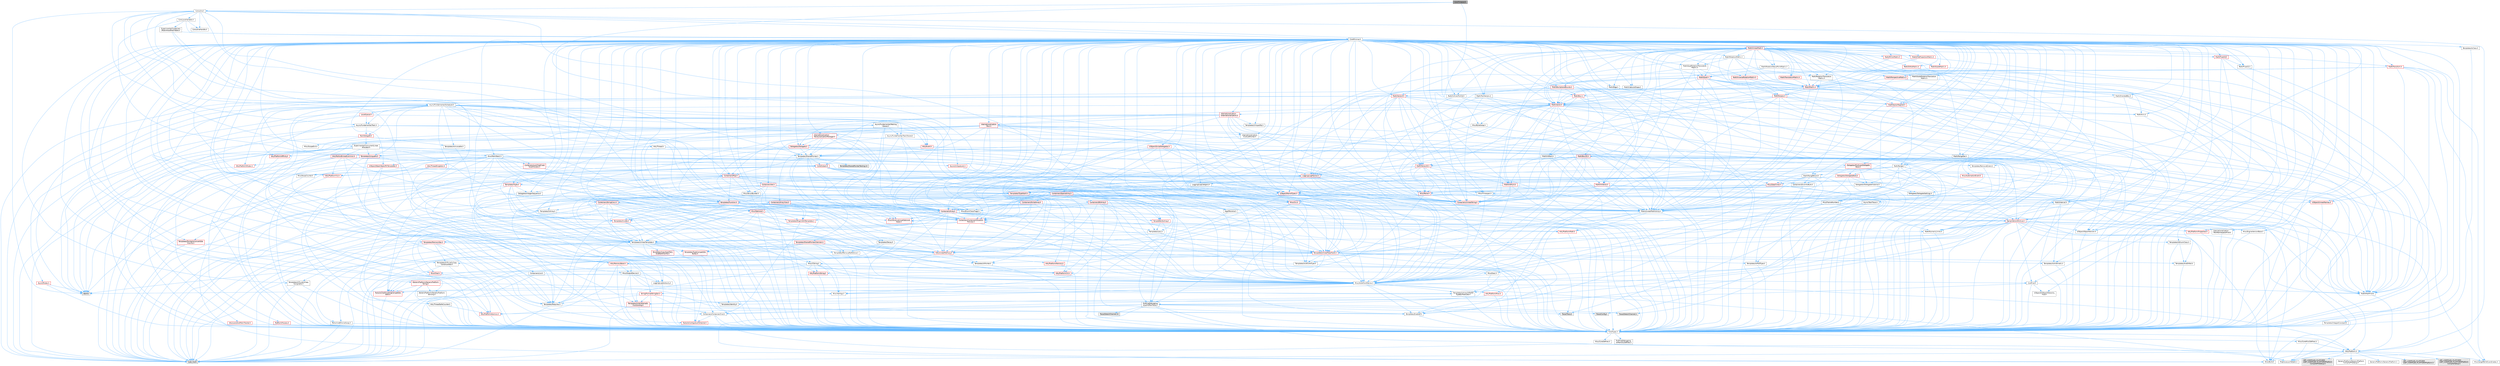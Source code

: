digraph "CoroTimeout.h"
{
 // INTERACTIVE_SVG=YES
 // LATEX_PDF_SIZE
  bgcolor="transparent";
  edge [fontname=Helvetica,fontsize=10,labelfontname=Helvetica,labelfontsize=10];
  node [fontname=Helvetica,fontsize=10,shape=box,height=0.2,width=0.4];
  Node1 [id="Node000001",label="CoroTimeout.h",height=0.2,width=0.4,color="gray40", fillcolor="grey60", style="filled", fontcolor="black",tooltip=" "];
  Node1 -> Node2 [id="edge1_Node000001_Node000002",color="steelblue1",style="solid",tooltip=" "];
  Node2 [id="Node000002",label="Coroutine.h",height=0.2,width=0.4,color="grey40", fillcolor="white", style="filled",URL="$d9/dfc/Coroutine_8h.html",tooltip=" "];
  Node2 -> Node3 [id="edge2_Node000002_Node000003",color="steelblue1",style="solid",tooltip=" "];
  Node3 [id="Node000003",label="Async/Fundamental/Scheduler.h",height=0.2,width=0.4,color="grey40", fillcolor="white", style="filled",URL="$d7/d7f/Scheduler_8h.html",tooltip=" "];
  Node3 -> Node4 [id="edge3_Node000003_Node000004",color="steelblue1",style="solid",tooltip=" "];
  Node4 [id="Node000004",label="Async/Fundamental/Task.h",height=0.2,width=0.4,color="grey40", fillcolor="white", style="filled",URL="$d6/d93/Async_2Fundamental_2Task_8h.html",tooltip=" "];
  Node4 -> Node5 [id="edge4_Node000004_Node000005",color="steelblue1",style="solid",tooltip=" "];
  Node5 [id="Node000005",label="Logging/LogMacros.h",height=0.2,width=0.4,color="red", fillcolor="#FFF0F0", style="filled",URL="$d0/d16/LogMacros_8h.html",tooltip=" "];
  Node5 -> Node6 [id="edge5_Node000005_Node000006",color="steelblue1",style="solid",tooltip=" "];
  Node6 [id="Node000006",label="Containers/UnrealString.h",height=0.2,width=0.4,color="red", fillcolor="#FFF0F0", style="filled",URL="$d5/dba/UnrealString_8h.html",tooltip=" "];
  Node5 -> Node21 [id="edge6_Node000005_Node000021",color="steelblue1",style="solid",tooltip=" "];
  Node21 [id="Node000021",label="CoreTypes.h",height=0.2,width=0.4,color="grey40", fillcolor="white", style="filled",URL="$dc/dec/CoreTypes_8h.html",tooltip=" "];
  Node21 -> Node11 [id="edge7_Node000021_Node000011",color="steelblue1",style="solid",tooltip=" "];
  Node11 [id="Node000011",label="HAL/Platform.h",height=0.2,width=0.4,color="grey40", fillcolor="white", style="filled",URL="$d9/dd0/Platform_8h.html",tooltip=" "];
  Node11 -> Node12 [id="edge8_Node000011_Node000012",color="steelblue1",style="solid",tooltip=" "];
  Node12 [id="Node000012",label="Misc/Build.h",height=0.2,width=0.4,color="grey40", fillcolor="white", style="filled",URL="$d3/dbb/Build_8h.html",tooltip=" "];
  Node11 -> Node13 [id="edge9_Node000011_Node000013",color="steelblue1",style="solid",tooltip=" "];
  Node13 [id="Node000013",label="Misc/LargeWorldCoordinates.h",height=0.2,width=0.4,color="grey40", fillcolor="white", style="filled",URL="$d2/dcb/LargeWorldCoordinates_8h.html",tooltip=" "];
  Node11 -> Node14 [id="edge10_Node000011_Node000014",color="steelblue1",style="solid",tooltip=" "];
  Node14 [id="Node000014",label="type_traits",height=0.2,width=0.4,color="grey60", fillcolor="#E0E0E0", style="filled",tooltip=" "];
  Node11 -> Node15 [id="edge11_Node000011_Node000015",color="steelblue1",style="solid",tooltip=" "];
  Node15 [id="Node000015",label="PreprocessorHelpers.h",height=0.2,width=0.4,color="grey40", fillcolor="white", style="filled",URL="$db/ddb/PreprocessorHelpers_8h.html",tooltip=" "];
  Node11 -> Node16 [id="edge12_Node000011_Node000016",color="steelblue1",style="solid",tooltip=" "];
  Node16 [id="Node000016",label="UBT_COMPILED_PLATFORM\l/UBT_COMPILED_PLATFORMPlatform\lCompilerPreSetup.h",height=0.2,width=0.4,color="grey60", fillcolor="#E0E0E0", style="filled",tooltip=" "];
  Node11 -> Node17 [id="edge13_Node000011_Node000017",color="steelblue1",style="solid",tooltip=" "];
  Node17 [id="Node000017",label="GenericPlatform/GenericPlatform\lCompilerPreSetup.h",height=0.2,width=0.4,color="grey40", fillcolor="white", style="filled",URL="$d9/dc8/GenericPlatformCompilerPreSetup_8h.html",tooltip=" "];
  Node11 -> Node18 [id="edge14_Node000011_Node000018",color="steelblue1",style="solid",tooltip=" "];
  Node18 [id="Node000018",label="GenericPlatform/GenericPlatform.h",height=0.2,width=0.4,color="grey40", fillcolor="white", style="filled",URL="$d6/d84/GenericPlatform_8h.html",tooltip=" "];
  Node11 -> Node19 [id="edge15_Node000011_Node000019",color="steelblue1",style="solid",tooltip=" "];
  Node19 [id="Node000019",label="UBT_COMPILED_PLATFORM\l/UBT_COMPILED_PLATFORMPlatform.h",height=0.2,width=0.4,color="grey60", fillcolor="#E0E0E0", style="filled",tooltip=" "];
  Node11 -> Node20 [id="edge16_Node000011_Node000020",color="steelblue1",style="solid",tooltip=" "];
  Node20 [id="Node000020",label="UBT_COMPILED_PLATFORM\l/UBT_COMPILED_PLATFORMPlatform\lCompilerSetup.h",height=0.2,width=0.4,color="grey60", fillcolor="#E0E0E0", style="filled",tooltip=" "];
  Node21 -> Node22 [id="edge17_Node000021_Node000022",color="steelblue1",style="solid",tooltip=" "];
  Node22 [id="Node000022",label="ProfilingDebugging\l/UMemoryDefines.h",height=0.2,width=0.4,color="grey40", fillcolor="white", style="filled",URL="$d2/da2/UMemoryDefines_8h.html",tooltip=" "];
  Node21 -> Node23 [id="edge18_Node000021_Node000023",color="steelblue1",style="solid",tooltip=" "];
  Node23 [id="Node000023",label="Misc/CoreMiscDefines.h",height=0.2,width=0.4,color="grey40", fillcolor="white", style="filled",URL="$da/d38/CoreMiscDefines_8h.html",tooltip=" "];
  Node23 -> Node11 [id="edge19_Node000023_Node000011",color="steelblue1",style="solid",tooltip=" "];
  Node23 -> Node15 [id="edge20_Node000023_Node000015",color="steelblue1",style="solid",tooltip=" "];
  Node21 -> Node24 [id="edge21_Node000021_Node000024",color="steelblue1",style="solid",tooltip=" "];
  Node24 [id="Node000024",label="Misc/CoreDefines.h",height=0.2,width=0.4,color="grey40", fillcolor="white", style="filled",URL="$d3/dd2/CoreDefines_8h.html",tooltip=" "];
  Node5 -> Node15 [id="edge22_Node000005_Node000015",color="steelblue1",style="solid",tooltip=" "];
  Node5 -> Node28 [id="edge23_Node000005_Node000028",color="steelblue1",style="solid",tooltip=" "];
  Node28 [id="Node000028",label="Logging/LogCategory.h",height=0.2,width=0.4,color="grey40", fillcolor="white", style="filled",URL="$d9/d36/LogCategory_8h.html",tooltip=" "];
  Node28 -> Node21 [id="edge24_Node000028_Node000021",color="steelblue1",style="solid",tooltip=" "];
  Node28 -> Node29 [id="edge25_Node000028_Node000029",color="steelblue1",style="solid",tooltip=" "];
  Node29 [id="Node000029",label="Logging/LogVerbosity.h",height=0.2,width=0.4,color="grey40", fillcolor="white", style="filled",URL="$d2/d8f/LogVerbosity_8h.html",tooltip=" "];
  Node29 -> Node21 [id="edge26_Node000029_Node000021",color="steelblue1",style="solid",tooltip=" "];
  Node28 -> Node30 [id="edge27_Node000028_Node000030",color="steelblue1",style="solid",tooltip=" "];
  Node30 [id="Node000030",label="UObject/NameTypes.h",height=0.2,width=0.4,color="red", fillcolor="#FFF0F0", style="filled",URL="$d6/d35/NameTypes_8h.html",tooltip=" "];
  Node30 -> Node21 [id="edge28_Node000030_Node000021",color="steelblue1",style="solid",tooltip=" "];
  Node30 -> Node31 [id="edge29_Node000030_Node000031",color="steelblue1",style="solid",tooltip=" "];
  Node31 [id="Node000031",label="Misc/AssertionMacros.h",height=0.2,width=0.4,color="grey40", fillcolor="white", style="filled",URL="$d0/dfa/AssertionMacros_8h.html",tooltip=" "];
  Node31 -> Node21 [id="edge30_Node000031_Node000021",color="steelblue1",style="solid",tooltip=" "];
  Node31 -> Node11 [id="edge31_Node000031_Node000011",color="steelblue1",style="solid",tooltip=" "];
  Node31 -> Node32 [id="edge32_Node000031_Node000032",color="steelblue1",style="solid",tooltip=" "];
  Node32 [id="Node000032",label="HAL/PlatformMisc.h",height=0.2,width=0.4,color="red", fillcolor="#FFF0F0", style="filled",URL="$d0/df5/PlatformMisc_8h.html",tooltip=" "];
  Node32 -> Node21 [id="edge33_Node000032_Node000021",color="steelblue1",style="solid",tooltip=" "];
  Node32 -> Node56 [id="edge34_Node000032_Node000056",color="steelblue1",style="solid",tooltip=" "];
  Node56 [id="Node000056",label="ProfilingDebugging\l/CpuProfilerTrace.h",height=0.2,width=0.4,color="grey40", fillcolor="white", style="filled",URL="$da/dcb/CpuProfilerTrace_8h.html",tooltip=" "];
  Node56 -> Node21 [id="edge35_Node000056_Node000021",color="steelblue1",style="solid",tooltip=" "];
  Node56 -> Node10 [id="edge36_Node000056_Node000010",color="steelblue1",style="solid",tooltip=" "];
  Node10 [id="Node000010",label="Containers/ContainersFwd.h",height=0.2,width=0.4,color="grey40", fillcolor="white", style="filled",URL="$d4/d0a/ContainersFwd_8h.html",tooltip=" "];
  Node10 -> Node11 [id="edge37_Node000010_Node000011",color="steelblue1",style="solid",tooltip=" "];
  Node10 -> Node21 [id="edge38_Node000010_Node000021",color="steelblue1",style="solid",tooltip=" "];
  Node10 -> Node25 [id="edge39_Node000010_Node000025",color="steelblue1",style="solid",tooltip=" "];
  Node25 [id="Node000025",label="Traits/IsContiguousContainer.h",height=0.2,width=0.4,color="red", fillcolor="#FFF0F0", style="filled",URL="$d5/d3c/IsContiguousContainer_8h.html",tooltip=" "];
  Node25 -> Node21 [id="edge40_Node000025_Node000021",color="steelblue1",style="solid",tooltip=" "];
  Node56 -> Node57 [id="edge41_Node000056_Node000057",color="steelblue1",style="solid",tooltip=" "];
  Node57 [id="Node000057",label="HAL/PlatformAtomics.h",height=0.2,width=0.4,color="red", fillcolor="#FFF0F0", style="filled",URL="$d3/d36/PlatformAtomics_8h.html",tooltip=" "];
  Node57 -> Node21 [id="edge42_Node000057_Node000021",color="steelblue1",style="solid",tooltip=" "];
  Node56 -> Node15 [id="edge43_Node000056_Node000015",color="steelblue1",style="solid",tooltip=" "];
  Node56 -> Node12 [id="edge44_Node000056_Node000012",color="steelblue1",style="solid",tooltip=" "];
  Node56 -> Node60 [id="edge45_Node000056_Node000060",color="steelblue1",style="solid",tooltip=" "];
  Node60 [id="Node000060",label="Trace/Config.h",height=0.2,width=0.4,color="grey60", fillcolor="#E0E0E0", style="filled",tooltip=" "];
  Node56 -> Node61 [id="edge46_Node000056_Node000061",color="steelblue1",style="solid",tooltip=" "];
  Node61 [id="Node000061",label="Trace/Detail/Channel.h",height=0.2,width=0.4,color="grey60", fillcolor="#E0E0E0", style="filled",tooltip=" "];
  Node56 -> Node62 [id="edge47_Node000056_Node000062",color="steelblue1",style="solid",tooltip=" "];
  Node62 [id="Node000062",label="Trace/Detail/Channel.inl",height=0.2,width=0.4,color="grey60", fillcolor="#E0E0E0", style="filled",tooltip=" "];
  Node56 -> Node63 [id="edge48_Node000056_Node000063",color="steelblue1",style="solid",tooltip=" "];
  Node63 [id="Node000063",label="Trace/Trace.h",height=0.2,width=0.4,color="grey60", fillcolor="#E0E0E0", style="filled",tooltip=" "];
  Node31 -> Node15 [id="edge49_Node000031_Node000015",color="steelblue1",style="solid",tooltip=" "];
  Node31 -> Node64 [id="edge50_Node000031_Node000064",color="steelblue1",style="solid",tooltip=" "];
  Node64 [id="Node000064",label="Templates/EnableIf.h",height=0.2,width=0.4,color="grey40", fillcolor="white", style="filled",URL="$d7/d60/EnableIf_8h.html",tooltip=" "];
  Node64 -> Node21 [id="edge51_Node000064_Node000021",color="steelblue1",style="solid",tooltip=" "];
  Node31 -> Node65 [id="edge52_Node000031_Node000065",color="steelblue1",style="solid",tooltip=" "];
  Node65 [id="Node000065",label="Templates/IsArrayOrRefOf\lTypeByPredicate.h",height=0.2,width=0.4,color="grey40", fillcolor="white", style="filled",URL="$d6/da1/IsArrayOrRefOfTypeByPredicate_8h.html",tooltip=" "];
  Node65 -> Node21 [id="edge53_Node000065_Node000021",color="steelblue1",style="solid",tooltip=" "];
  Node31 -> Node66 [id="edge54_Node000031_Node000066",color="steelblue1",style="solid",tooltip=" "];
  Node66 [id="Node000066",label="Templates/IsValidVariadic\lFunctionArg.h",height=0.2,width=0.4,color="red", fillcolor="#FFF0F0", style="filled",URL="$d0/dc8/IsValidVariadicFunctionArg_8h.html",tooltip=" "];
  Node66 -> Node21 [id="edge55_Node000066_Node000021",color="steelblue1",style="solid",tooltip=" "];
  Node66 -> Node14 [id="edge56_Node000066_Node000014",color="steelblue1",style="solid",tooltip=" "];
  Node31 -> Node68 [id="edge57_Node000031_Node000068",color="steelblue1",style="solid",tooltip=" "];
  Node68 [id="Node000068",label="Traits/IsCharEncodingCompatible\lWith.h",height=0.2,width=0.4,color="red", fillcolor="#FFF0F0", style="filled",URL="$df/dd1/IsCharEncodingCompatibleWith_8h.html",tooltip=" "];
  Node68 -> Node14 [id="edge58_Node000068_Node000014",color="steelblue1",style="solid",tooltip=" "];
  Node31 -> Node70 [id="edge59_Node000031_Node000070",color="steelblue1",style="solid",tooltip=" "];
  Node70 [id="Node000070",label="Misc/VarArgs.h",height=0.2,width=0.4,color="grey40", fillcolor="white", style="filled",URL="$d5/d6f/VarArgs_8h.html",tooltip=" "];
  Node70 -> Node21 [id="edge60_Node000070_Node000021",color="steelblue1",style="solid",tooltip=" "];
  Node31 -> Node71 [id="edge61_Node000031_Node000071",color="steelblue1",style="solid",tooltip=" "];
  Node71 [id="Node000071",label="String/FormatStringSan.h",height=0.2,width=0.4,color="red", fillcolor="#FFF0F0", style="filled",URL="$d3/d8b/FormatStringSan_8h.html",tooltip=" "];
  Node71 -> Node14 [id="edge62_Node000071_Node000014",color="steelblue1",style="solid",tooltip=" "];
  Node71 -> Node21 [id="edge63_Node000071_Node000021",color="steelblue1",style="solid",tooltip=" "];
  Node71 -> Node72 [id="edge64_Node000071_Node000072",color="steelblue1",style="solid",tooltip=" "];
  Node72 [id="Node000072",label="Templates/Requires.h",height=0.2,width=0.4,color="grey40", fillcolor="white", style="filled",URL="$dc/d96/Requires_8h.html",tooltip=" "];
  Node72 -> Node64 [id="edge65_Node000072_Node000064",color="steelblue1",style="solid",tooltip=" "];
  Node72 -> Node14 [id="edge66_Node000072_Node000014",color="steelblue1",style="solid",tooltip=" "];
  Node71 -> Node73 [id="edge67_Node000071_Node000073",color="steelblue1",style="solid",tooltip=" "];
  Node73 [id="Node000073",label="Templates/Identity.h",height=0.2,width=0.4,color="grey40", fillcolor="white", style="filled",URL="$d0/dd5/Identity_8h.html",tooltip=" "];
  Node71 -> Node66 [id="edge68_Node000071_Node000066",color="steelblue1",style="solid",tooltip=" "];
  Node71 -> Node10 [id="edge69_Node000071_Node000010",color="steelblue1",style="solid",tooltip=" "];
  Node31 -> Node77 [id="edge70_Node000031_Node000077",color="steelblue1",style="solid",tooltip=" "];
  Node77 [id="Node000077",label="atomic",height=0.2,width=0.4,color="grey60", fillcolor="#E0E0E0", style="filled",tooltip=" "];
  Node30 -> Node78 [id="edge71_Node000030_Node000078",color="steelblue1",style="solid",tooltip=" "];
  Node78 [id="Node000078",label="HAL/UnrealMemory.h",height=0.2,width=0.4,color="red", fillcolor="#FFF0F0", style="filled",URL="$d9/d96/UnrealMemory_8h.html",tooltip=" "];
  Node78 -> Node21 [id="edge72_Node000078_Node000021",color="steelblue1",style="solid",tooltip=" "];
  Node78 -> Node82 [id="edge73_Node000078_Node000082",color="steelblue1",style="solid",tooltip=" "];
  Node82 [id="Node000082",label="HAL/MemoryBase.h",height=0.2,width=0.4,color="red", fillcolor="#FFF0F0", style="filled",URL="$d6/d9f/MemoryBase_8h.html",tooltip=" "];
  Node82 -> Node21 [id="edge74_Node000082_Node000021",color="steelblue1",style="solid",tooltip=" "];
  Node82 -> Node57 [id="edge75_Node000082_Node000057",color="steelblue1",style="solid",tooltip=" "];
  Node82 -> Node40 [id="edge76_Node000082_Node000040",color="steelblue1",style="solid",tooltip=" "];
  Node40 [id="Node000040",label="HAL/PlatformCrt.h",height=0.2,width=0.4,color="red", fillcolor="#FFF0F0", style="filled",URL="$d8/d75/PlatformCrt_8h.html",tooltip=" "];
  Node82 -> Node83 [id="edge77_Node000082_Node000083",color="steelblue1",style="solid",tooltip=" "];
  Node83 [id="Node000083",label="Misc/Exec.h",height=0.2,width=0.4,color="grey40", fillcolor="white", style="filled",URL="$de/ddb/Exec_8h.html",tooltip=" "];
  Node83 -> Node21 [id="edge78_Node000083_Node000021",color="steelblue1",style="solid",tooltip=" "];
  Node83 -> Node31 [id="edge79_Node000083_Node000031",color="steelblue1",style="solid",tooltip=" "];
  Node82 -> Node84 [id="edge80_Node000082_Node000084",color="steelblue1",style="solid",tooltip=" "];
  Node84 [id="Node000084",label="Misc/OutputDevice.h",height=0.2,width=0.4,color="grey40", fillcolor="white", style="filled",URL="$d7/d32/OutputDevice_8h.html",tooltip=" "];
  Node84 -> Node36 [id="edge81_Node000084_Node000036",color="steelblue1",style="solid",tooltip=" "];
  Node36 [id="Node000036",label="CoreFwd.h",height=0.2,width=0.4,color="grey40", fillcolor="white", style="filled",URL="$d1/d1e/CoreFwd_8h.html",tooltip=" "];
  Node36 -> Node21 [id="edge82_Node000036_Node000021",color="steelblue1",style="solid",tooltip=" "];
  Node36 -> Node10 [id="edge83_Node000036_Node000010",color="steelblue1",style="solid",tooltip=" "];
  Node36 -> Node37 [id="edge84_Node000036_Node000037",color="steelblue1",style="solid",tooltip=" "];
  Node37 [id="Node000037",label="Math/MathFwd.h",height=0.2,width=0.4,color="grey40", fillcolor="white", style="filled",URL="$d2/d10/MathFwd_8h.html",tooltip=" "];
  Node37 -> Node11 [id="edge85_Node000037_Node000011",color="steelblue1",style="solid",tooltip=" "];
  Node36 -> Node38 [id="edge86_Node000036_Node000038",color="steelblue1",style="solid",tooltip=" "];
  Node38 [id="Node000038",label="UObject/UObjectHierarchy\lFwd.h",height=0.2,width=0.4,color="grey40", fillcolor="white", style="filled",URL="$d3/d13/UObjectHierarchyFwd_8h.html",tooltip=" "];
  Node84 -> Node21 [id="edge87_Node000084_Node000021",color="steelblue1",style="solid",tooltip=" "];
  Node84 -> Node29 [id="edge88_Node000084_Node000029",color="steelblue1",style="solid",tooltip=" "];
  Node84 -> Node70 [id="edge89_Node000084_Node000070",color="steelblue1",style="solid",tooltip=" "];
  Node84 -> Node65 [id="edge90_Node000084_Node000065",color="steelblue1",style="solid",tooltip=" "];
  Node84 -> Node66 [id="edge91_Node000084_Node000066",color="steelblue1",style="solid",tooltip=" "];
  Node84 -> Node68 [id="edge92_Node000084_Node000068",color="steelblue1",style="solid",tooltip=" "];
  Node78 -> Node94 [id="edge93_Node000078_Node000094",color="steelblue1",style="solid",tooltip=" "];
  Node94 [id="Node000094",label="HAL/PlatformMemory.h",height=0.2,width=0.4,color="red", fillcolor="#FFF0F0", style="filled",URL="$de/d68/PlatformMemory_8h.html",tooltip=" "];
  Node94 -> Node21 [id="edge94_Node000094_Node000021",color="steelblue1",style="solid",tooltip=" "];
  Node78 -> Node97 [id="edge95_Node000078_Node000097",color="steelblue1",style="solid",tooltip=" "];
  Node97 [id="Node000097",label="Templates/IsPointer.h",height=0.2,width=0.4,color="grey40", fillcolor="white", style="filled",URL="$d7/d05/IsPointer_8h.html",tooltip=" "];
  Node97 -> Node21 [id="edge96_Node000097_Node000021",color="steelblue1",style="solid",tooltip=" "];
  Node30 -> Node98 [id="edge97_Node000030_Node000098",color="steelblue1",style="solid",tooltip=" "];
  Node98 [id="Node000098",label="Templates/UnrealTypeTraits.h",height=0.2,width=0.4,color="red", fillcolor="#FFF0F0", style="filled",URL="$d2/d2d/UnrealTypeTraits_8h.html",tooltip=" "];
  Node98 -> Node21 [id="edge98_Node000098_Node000021",color="steelblue1",style="solid",tooltip=" "];
  Node98 -> Node97 [id="edge99_Node000098_Node000097",color="steelblue1",style="solid",tooltip=" "];
  Node98 -> Node31 [id="edge100_Node000098_Node000031",color="steelblue1",style="solid",tooltip=" "];
  Node98 -> Node90 [id="edge101_Node000098_Node000090",color="steelblue1",style="solid",tooltip=" "];
  Node90 [id="Node000090",label="Templates/AndOrNot.h",height=0.2,width=0.4,color="grey40", fillcolor="white", style="filled",URL="$db/d0a/AndOrNot_8h.html",tooltip=" "];
  Node90 -> Node21 [id="edge102_Node000090_Node000021",color="steelblue1",style="solid",tooltip=" "];
  Node98 -> Node64 [id="edge103_Node000098_Node000064",color="steelblue1",style="solid",tooltip=" "];
  Node98 -> Node99 [id="edge104_Node000098_Node000099",color="steelblue1",style="solid",tooltip=" "];
  Node99 [id="Node000099",label="Templates/IsArithmetic.h",height=0.2,width=0.4,color="grey40", fillcolor="white", style="filled",URL="$d2/d5d/IsArithmetic_8h.html",tooltip=" "];
  Node99 -> Node21 [id="edge105_Node000099_Node000021",color="steelblue1",style="solid",tooltip=" "];
  Node98 -> Node101 [id="edge106_Node000098_Node000101",color="steelblue1",style="solid",tooltip=" "];
  Node101 [id="Node000101",label="Templates/IsPODType.h",height=0.2,width=0.4,color="grey40", fillcolor="white", style="filled",URL="$d7/db1/IsPODType_8h.html",tooltip=" "];
  Node101 -> Node21 [id="edge107_Node000101_Node000021",color="steelblue1",style="solid",tooltip=" "];
  Node98 -> Node102 [id="edge108_Node000098_Node000102",color="steelblue1",style="solid",tooltip=" "];
  Node102 [id="Node000102",label="Templates/IsUECoreType.h",height=0.2,width=0.4,color="grey40", fillcolor="white", style="filled",URL="$d1/db8/IsUECoreType_8h.html",tooltip=" "];
  Node102 -> Node21 [id="edge109_Node000102_Node000021",color="steelblue1",style="solid",tooltip=" "];
  Node102 -> Node14 [id="edge110_Node000102_Node000014",color="steelblue1",style="solid",tooltip=" "];
  Node98 -> Node91 [id="edge111_Node000098_Node000091",color="steelblue1",style="solid",tooltip=" "];
  Node91 [id="Node000091",label="Templates/IsTriviallyCopy\lConstructible.h",height=0.2,width=0.4,color="grey40", fillcolor="white", style="filled",URL="$d3/d78/IsTriviallyCopyConstructible_8h.html",tooltip=" "];
  Node91 -> Node21 [id="edge112_Node000091_Node000021",color="steelblue1",style="solid",tooltip=" "];
  Node91 -> Node14 [id="edge113_Node000091_Node000014",color="steelblue1",style="solid",tooltip=" "];
  Node30 -> Node103 [id="edge114_Node000030_Node000103",color="steelblue1",style="solid",tooltip=" "];
  Node103 [id="Node000103",label="Templates/UnrealTemplate.h",height=0.2,width=0.4,color="grey40", fillcolor="white", style="filled",URL="$d4/d24/UnrealTemplate_8h.html",tooltip=" "];
  Node103 -> Node21 [id="edge115_Node000103_Node000021",color="steelblue1",style="solid",tooltip=" "];
  Node103 -> Node97 [id="edge116_Node000103_Node000097",color="steelblue1",style="solid",tooltip=" "];
  Node103 -> Node78 [id="edge117_Node000103_Node000078",color="steelblue1",style="solid",tooltip=" "];
  Node103 -> Node104 [id="edge118_Node000103_Node000104",color="steelblue1",style="solid",tooltip=" "];
  Node104 [id="Node000104",label="Templates/CopyQualifiers\lAndRefsFromTo.h",height=0.2,width=0.4,color="red", fillcolor="#FFF0F0", style="filled",URL="$d3/db3/CopyQualifiersAndRefsFromTo_8h.html",tooltip=" "];
  Node103 -> Node98 [id="edge119_Node000103_Node000098",color="steelblue1",style="solid",tooltip=" "];
  Node103 -> Node106 [id="edge120_Node000103_Node000106",color="steelblue1",style="solid",tooltip=" "];
  Node106 [id="Node000106",label="Templates/RemoveReference.h",height=0.2,width=0.4,color="grey40", fillcolor="white", style="filled",URL="$da/dbe/RemoveReference_8h.html",tooltip=" "];
  Node106 -> Node21 [id="edge121_Node000106_Node000021",color="steelblue1",style="solid",tooltip=" "];
  Node103 -> Node72 [id="edge122_Node000103_Node000072",color="steelblue1",style="solid",tooltip=" "];
  Node103 -> Node107 [id="edge123_Node000103_Node000107",color="steelblue1",style="solid",tooltip=" "];
  Node107 [id="Node000107",label="Templates/TypeCompatible\lBytes.h",height=0.2,width=0.4,color="red", fillcolor="#FFF0F0", style="filled",URL="$df/d0a/TypeCompatibleBytes_8h.html",tooltip=" "];
  Node107 -> Node21 [id="edge124_Node000107_Node000021",color="steelblue1",style="solid",tooltip=" "];
  Node107 -> Node14 [id="edge125_Node000107_Node000014",color="steelblue1",style="solid",tooltip=" "];
  Node103 -> Node73 [id="edge126_Node000103_Node000073",color="steelblue1",style="solid",tooltip=" "];
  Node103 -> Node25 [id="edge127_Node000103_Node000025",color="steelblue1",style="solid",tooltip=" "];
  Node103 -> Node108 [id="edge128_Node000103_Node000108",color="steelblue1",style="solid",tooltip=" "];
  Node108 [id="Node000108",label="Traits/UseBitwiseSwap.h",height=0.2,width=0.4,color="grey40", fillcolor="white", style="filled",URL="$db/df3/UseBitwiseSwap_8h.html",tooltip=" "];
  Node108 -> Node21 [id="edge129_Node000108_Node000021",color="steelblue1",style="solid",tooltip=" "];
  Node108 -> Node14 [id="edge130_Node000108_Node000014",color="steelblue1",style="solid",tooltip=" "];
  Node103 -> Node14 [id="edge131_Node000103_Node000014",color="steelblue1",style="solid",tooltip=" "];
  Node30 -> Node6 [id="edge132_Node000030_Node000006",color="steelblue1",style="solid",tooltip=" "];
  Node30 -> Node112 [id="edge133_Node000030_Node000112",color="steelblue1",style="solid",tooltip=" "];
  Node112 [id="Node000112",label="Containers/StringConv.h",height=0.2,width=0.4,color="red", fillcolor="#FFF0F0", style="filled",URL="$d3/ddf/StringConv_8h.html",tooltip=" "];
  Node112 -> Node21 [id="edge134_Node000112_Node000021",color="steelblue1",style="solid",tooltip=" "];
  Node112 -> Node31 [id="edge135_Node000112_Node000031",color="steelblue1",style="solid",tooltip=" "];
  Node112 -> Node113 [id="edge136_Node000112_Node000113",color="steelblue1",style="solid",tooltip=" "];
  Node113 [id="Node000113",label="Containers/ContainerAllocation\lPolicies.h",height=0.2,width=0.4,color="red", fillcolor="#FFF0F0", style="filled",URL="$d7/dff/ContainerAllocationPolicies_8h.html",tooltip=" "];
  Node113 -> Node21 [id="edge137_Node000113_Node000021",color="steelblue1",style="solid",tooltip=" "];
  Node113 -> Node113 [id="edge138_Node000113_Node000113",color="steelblue1",style="solid",tooltip=" "];
  Node113 -> Node115 [id="edge139_Node000113_Node000115",color="steelblue1",style="solid",tooltip=" "];
  Node115 [id="Node000115",label="HAL/PlatformMath.h",height=0.2,width=0.4,color="red", fillcolor="#FFF0F0", style="filled",URL="$dc/d53/PlatformMath_8h.html",tooltip=" "];
  Node115 -> Node21 [id="edge140_Node000115_Node000021",color="steelblue1",style="solid",tooltip=" "];
  Node113 -> Node78 [id="edge141_Node000113_Node000078",color="steelblue1",style="solid",tooltip=" "];
  Node113 -> Node50 [id="edge142_Node000113_Node000050",color="steelblue1",style="solid",tooltip=" "];
  Node50 [id="Node000050",label="Math/NumericLimits.h",height=0.2,width=0.4,color="grey40", fillcolor="white", style="filled",URL="$df/d1b/NumericLimits_8h.html",tooltip=" "];
  Node50 -> Node21 [id="edge143_Node000050_Node000021",color="steelblue1",style="solid",tooltip=" "];
  Node113 -> Node31 [id="edge144_Node000113_Node000031",color="steelblue1",style="solid",tooltip=" "];
  Node113 -> Node124 [id="edge145_Node000113_Node000124",color="steelblue1",style="solid",tooltip=" "];
  Node124 [id="Node000124",label="Templates/MemoryOps.h",height=0.2,width=0.4,color="red", fillcolor="#FFF0F0", style="filled",URL="$db/dea/MemoryOps_8h.html",tooltip=" "];
  Node124 -> Node21 [id="edge146_Node000124_Node000021",color="steelblue1",style="solid",tooltip=" "];
  Node124 -> Node78 [id="edge147_Node000124_Node000078",color="steelblue1",style="solid",tooltip=" "];
  Node124 -> Node92 [id="edge148_Node000124_Node000092",color="steelblue1",style="solid",tooltip=" "];
  Node92 [id="Node000092",label="Templates/IsTriviallyCopy\lAssignable.h",height=0.2,width=0.4,color="grey40", fillcolor="white", style="filled",URL="$d2/df2/IsTriviallyCopyAssignable_8h.html",tooltip=" "];
  Node92 -> Node21 [id="edge149_Node000092_Node000021",color="steelblue1",style="solid",tooltip=" "];
  Node92 -> Node14 [id="edge150_Node000092_Node000014",color="steelblue1",style="solid",tooltip=" "];
  Node124 -> Node91 [id="edge151_Node000124_Node000091",color="steelblue1",style="solid",tooltip=" "];
  Node124 -> Node72 [id="edge152_Node000124_Node000072",color="steelblue1",style="solid",tooltip=" "];
  Node124 -> Node98 [id="edge153_Node000124_Node000098",color="steelblue1",style="solid",tooltip=" "];
  Node124 -> Node108 [id="edge154_Node000124_Node000108",color="steelblue1",style="solid",tooltip=" "];
  Node124 -> Node14 [id="edge155_Node000124_Node000014",color="steelblue1",style="solid",tooltip=" "];
  Node113 -> Node107 [id="edge156_Node000113_Node000107",color="steelblue1",style="solid",tooltip=" "];
  Node113 -> Node14 [id="edge157_Node000113_Node000014",color="steelblue1",style="solid",tooltip=" "];
  Node112 -> Node125 [id="edge158_Node000112_Node000125",color="steelblue1",style="solid",tooltip=" "];
  Node125 [id="Node000125",label="Containers/Array.h",height=0.2,width=0.4,color="red", fillcolor="#FFF0F0", style="filled",URL="$df/dd0/Array_8h.html",tooltip=" "];
  Node125 -> Node21 [id="edge159_Node000125_Node000021",color="steelblue1",style="solid",tooltip=" "];
  Node125 -> Node31 [id="edge160_Node000125_Node000031",color="steelblue1",style="solid",tooltip=" "];
  Node125 -> Node126 [id="edge161_Node000125_Node000126",color="steelblue1",style="solid",tooltip=" "];
  Node126 [id="Node000126",label="Misc/IntrusiveUnsetOptional\lState.h",height=0.2,width=0.4,color="red", fillcolor="#FFF0F0", style="filled",URL="$d2/d0a/IntrusiveUnsetOptionalState_8h.html",tooltip=" "];
  Node125 -> Node78 [id="edge162_Node000125_Node000078",color="steelblue1",style="solid",tooltip=" "];
  Node125 -> Node98 [id="edge163_Node000125_Node000098",color="steelblue1",style="solid",tooltip=" "];
  Node125 -> Node103 [id="edge164_Node000125_Node000103",color="steelblue1",style="solid",tooltip=" "];
  Node125 -> Node113 [id="edge165_Node000125_Node000113",color="steelblue1",style="solid",tooltip=" "];
  Node125 -> Node132 [id="edge166_Node000125_Node000132",color="steelblue1",style="solid",tooltip=" "];
  Node132 [id="Node000132",label="Serialization/Archive.h",height=0.2,width=0.4,color="red", fillcolor="#FFF0F0", style="filled",URL="$d7/d3b/Archive_8h.html",tooltip=" "];
  Node132 -> Node36 [id="edge167_Node000132_Node000036",color="steelblue1",style="solid",tooltip=" "];
  Node132 -> Node21 [id="edge168_Node000132_Node000021",color="steelblue1",style="solid",tooltip=" "];
  Node132 -> Node133 [id="edge169_Node000132_Node000133",color="steelblue1",style="solid",tooltip=" "];
  Node133 [id="Node000133",label="HAL/PlatformProperties.h",height=0.2,width=0.4,color="red", fillcolor="#FFF0F0", style="filled",URL="$d9/db0/PlatformProperties_8h.html",tooltip=" "];
  Node133 -> Node21 [id="edge170_Node000133_Node000021",color="steelblue1",style="solid",tooltip=" "];
  Node132 -> Node136 [id="edge171_Node000132_Node000136",color="steelblue1",style="solid",tooltip=" "];
  Node136 [id="Node000136",label="Internationalization\l/TextNamespaceFwd.h",height=0.2,width=0.4,color="grey40", fillcolor="white", style="filled",URL="$d8/d97/TextNamespaceFwd_8h.html",tooltip=" "];
  Node136 -> Node21 [id="edge172_Node000136_Node000021",color="steelblue1",style="solid",tooltip=" "];
  Node132 -> Node37 [id="edge173_Node000132_Node000037",color="steelblue1",style="solid",tooltip=" "];
  Node132 -> Node31 [id="edge174_Node000132_Node000031",color="steelblue1",style="solid",tooltip=" "];
  Node132 -> Node12 [id="edge175_Node000132_Node000012",color="steelblue1",style="solid",tooltip=" "];
  Node132 -> Node137 [id="edge176_Node000132_Node000137",color="steelblue1",style="solid",tooltip=" "];
  Node137 [id="Node000137",label="Misc/EngineVersionBase.h",height=0.2,width=0.4,color="grey40", fillcolor="white", style="filled",URL="$d5/d2b/EngineVersionBase_8h.html",tooltip=" "];
  Node137 -> Node21 [id="edge177_Node000137_Node000021",color="steelblue1",style="solid",tooltip=" "];
  Node132 -> Node70 [id="edge178_Node000132_Node000070",color="steelblue1",style="solid",tooltip=" "];
  Node132 -> Node64 [id="edge179_Node000132_Node000064",color="steelblue1",style="solid",tooltip=" "];
  Node132 -> Node65 [id="edge180_Node000132_Node000065",color="steelblue1",style="solid",tooltip=" "];
  Node132 -> Node140 [id="edge181_Node000132_Node000140",color="steelblue1",style="solid",tooltip=" "];
  Node140 [id="Node000140",label="Templates/IsEnumClass.h",height=0.2,width=0.4,color="grey40", fillcolor="white", style="filled",URL="$d7/d15/IsEnumClass_8h.html",tooltip=" "];
  Node140 -> Node21 [id="edge182_Node000140_Node000021",color="steelblue1",style="solid",tooltip=" "];
  Node140 -> Node90 [id="edge183_Node000140_Node000090",color="steelblue1",style="solid",tooltip=" "];
  Node132 -> Node66 [id="edge184_Node000132_Node000066",color="steelblue1",style="solid",tooltip=" "];
  Node132 -> Node103 [id="edge185_Node000132_Node000103",color="steelblue1",style="solid",tooltip=" "];
  Node132 -> Node68 [id="edge186_Node000132_Node000068",color="steelblue1",style="solid",tooltip=" "];
  Node132 -> Node141 [id="edge187_Node000132_Node000141",color="steelblue1",style="solid",tooltip=" "];
  Node141 [id="Node000141",label="UObject/ObjectVersion.h",height=0.2,width=0.4,color="grey40", fillcolor="white", style="filled",URL="$da/d63/ObjectVersion_8h.html",tooltip=" "];
  Node141 -> Node21 [id="edge188_Node000141_Node000021",color="steelblue1",style="solid",tooltip=" "];
  Node125 -> Node158 [id="edge189_Node000125_Node000158",color="steelblue1",style="solid",tooltip=" "];
  Node158 [id="Node000158",label="Templates/Invoke.h",height=0.2,width=0.4,color="red", fillcolor="#FFF0F0", style="filled",URL="$d7/deb/Invoke_8h.html",tooltip=" "];
  Node158 -> Node21 [id="edge190_Node000158_Node000021",color="steelblue1",style="solid",tooltip=" "];
  Node158 -> Node103 [id="edge191_Node000158_Node000103",color="steelblue1",style="solid",tooltip=" "];
  Node158 -> Node14 [id="edge192_Node000158_Node000014",color="steelblue1",style="solid",tooltip=" "];
  Node125 -> Node163 [id="edge193_Node000125_Node000163",color="steelblue1",style="solid",tooltip=" "];
  Node163 [id="Node000163",label="Templates/Less.h",height=0.2,width=0.4,color="grey40", fillcolor="white", style="filled",URL="$de/dc8/Less_8h.html",tooltip=" "];
  Node163 -> Node21 [id="edge194_Node000163_Node000021",color="steelblue1",style="solid",tooltip=" "];
  Node163 -> Node103 [id="edge195_Node000163_Node000103",color="steelblue1",style="solid",tooltip=" "];
  Node125 -> Node72 [id="edge196_Node000125_Node000072",color="steelblue1",style="solid",tooltip=" "];
  Node125 -> Node171 [id="edge197_Node000125_Node000171",color="steelblue1",style="solid",tooltip=" "];
  Node171 [id="Node000171",label="Templates/Sorting.h",height=0.2,width=0.4,color="red", fillcolor="#FFF0F0", style="filled",URL="$d3/d9e/Sorting_8h.html",tooltip=" "];
  Node171 -> Node21 [id="edge198_Node000171_Node000021",color="steelblue1",style="solid",tooltip=" "];
  Node171 -> Node115 [id="edge199_Node000171_Node000115",color="steelblue1",style="solid",tooltip=" "];
  Node171 -> Node163 [id="edge200_Node000171_Node000163",color="steelblue1",style="solid",tooltip=" "];
  Node125 -> Node175 [id="edge201_Node000125_Node000175",color="steelblue1",style="solid",tooltip=" "];
  Node175 [id="Node000175",label="Templates/AlignmentTemplates.h",height=0.2,width=0.4,color="red", fillcolor="#FFF0F0", style="filled",URL="$dd/d32/AlignmentTemplates_8h.html",tooltip=" "];
  Node175 -> Node21 [id="edge202_Node000175_Node000021",color="steelblue1",style="solid",tooltip=" "];
  Node175 -> Node97 [id="edge203_Node000175_Node000097",color="steelblue1",style="solid",tooltip=" "];
  Node125 -> Node14 [id="edge204_Node000125_Node000014",color="steelblue1",style="solid",tooltip=" "];
  Node112 -> Node149 [id="edge205_Node000112_Node000149",color="steelblue1",style="solid",tooltip=" "];
  Node149 [id="Node000149",label="Misc/CString.h",height=0.2,width=0.4,color="grey40", fillcolor="white", style="filled",URL="$d2/d49/CString_8h.html",tooltip=" "];
  Node149 -> Node21 [id="edge206_Node000149_Node000021",color="steelblue1",style="solid",tooltip=" "];
  Node149 -> Node40 [id="edge207_Node000149_Node000040",color="steelblue1",style="solid",tooltip=" "];
  Node149 -> Node80 [id="edge208_Node000149_Node000080",color="steelblue1",style="solid",tooltip=" "];
  Node80 [id="Node000080",label="HAL/PlatformString.h",height=0.2,width=0.4,color="red", fillcolor="#FFF0F0", style="filled",URL="$db/db5/PlatformString_8h.html",tooltip=" "];
  Node80 -> Node21 [id="edge209_Node000080_Node000021",color="steelblue1",style="solid",tooltip=" "];
  Node149 -> Node31 [id="edge210_Node000149_Node000031",color="steelblue1",style="solid",tooltip=" "];
  Node149 -> Node150 [id="edge211_Node000149_Node000150",color="steelblue1",style="solid",tooltip=" "];
  Node150 [id="Node000150",label="Misc/Char.h",height=0.2,width=0.4,color="red", fillcolor="#FFF0F0", style="filled",URL="$d0/d58/Char_8h.html",tooltip=" "];
  Node150 -> Node21 [id="edge212_Node000150_Node000021",color="steelblue1",style="solid",tooltip=" "];
  Node150 -> Node14 [id="edge213_Node000150_Node000014",color="steelblue1",style="solid",tooltip=" "];
  Node149 -> Node70 [id="edge214_Node000149_Node000070",color="steelblue1",style="solid",tooltip=" "];
  Node149 -> Node65 [id="edge215_Node000149_Node000065",color="steelblue1",style="solid",tooltip=" "];
  Node149 -> Node66 [id="edge216_Node000149_Node000066",color="steelblue1",style="solid",tooltip=" "];
  Node149 -> Node68 [id="edge217_Node000149_Node000068",color="steelblue1",style="solid",tooltip=" "];
  Node112 -> Node176 [id="edge218_Node000112_Node000176",color="steelblue1",style="solid",tooltip=" "];
  Node176 [id="Node000176",label="Templates/IsArray.h",height=0.2,width=0.4,color="grey40", fillcolor="white", style="filled",URL="$d8/d8d/IsArray_8h.html",tooltip=" "];
  Node176 -> Node21 [id="edge219_Node000176_Node000021",color="steelblue1",style="solid",tooltip=" "];
  Node112 -> Node103 [id="edge220_Node000112_Node000103",color="steelblue1",style="solid",tooltip=" "];
  Node112 -> Node98 [id="edge221_Node000112_Node000098",color="steelblue1",style="solid",tooltip=" "];
  Node112 -> Node68 [id="edge222_Node000112_Node000068",color="steelblue1",style="solid",tooltip=" "];
  Node112 -> Node25 [id="edge223_Node000112_Node000025",color="steelblue1",style="solid",tooltip=" "];
  Node112 -> Node14 [id="edge224_Node000112_Node000014",color="steelblue1",style="solid",tooltip=" "];
  Node30 -> Node177 [id="edge225_Node000030_Node000177",color="steelblue1",style="solid",tooltip=" "];
  Node177 [id="Node000177",label="UObject/UnrealNames.h",height=0.2,width=0.4,color="red", fillcolor="#FFF0F0", style="filled",URL="$d8/db1/UnrealNames_8h.html",tooltip=" "];
  Node177 -> Node21 [id="edge226_Node000177_Node000021",color="steelblue1",style="solid",tooltip=" "];
  Node30 -> Node126 [id="edge227_Node000030_Node000126",color="steelblue1",style="solid",tooltip=" "];
  Node30 -> Node63 [id="edge228_Node000030_Node000063",color="steelblue1",style="solid",tooltip=" "];
  Node5 -> Node29 [id="edge229_Node000005_Node000029",color="steelblue1",style="solid",tooltip=" "];
  Node5 -> Node31 [id="edge230_Node000005_Node000031",color="steelblue1",style="solid",tooltip=" "];
  Node5 -> Node12 [id="edge231_Node000005_Node000012",color="steelblue1",style="solid",tooltip=" "];
  Node5 -> Node70 [id="edge232_Node000005_Node000070",color="steelblue1",style="solid",tooltip=" "];
  Node5 -> Node71 [id="edge233_Node000005_Node000071",color="steelblue1",style="solid",tooltip=" "];
  Node5 -> Node64 [id="edge234_Node000005_Node000064",color="steelblue1",style="solid",tooltip=" "];
  Node5 -> Node65 [id="edge235_Node000005_Node000065",color="steelblue1",style="solid",tooltip=" "];
  Node5 -> Node66 [id="edge236_Node000005_Node000066",color="steelblue1",style="solid",tooltip=" "];
  Node5 -> Node68 [id="edge237_Node000005_Node000068",color="steelblue1",style="solid",tooltip=" "];
  Node5 -> Node14 [id="edge238_Node000005_Node000014",color="steelblue1",style="solid",tooltip=" "];
  Node4 -> Node52 [id="edge239_Node000004_Node000052",color="steelblue1",style="solid",tooltip=" "];
  Node52 [id="Node000052",label="Misc/EnumClassFlags.h",height=0.2,width=0.4,color="grey40", fillcolor="white", style="filled",URL="$d8/de7/EnumClassFlags_8h.html",tooltip=" "];
  Node4 -> Node187 [id="edge240_Node000004_Node000187",color="steelblue1",style="solid",tooltip=" "];
  Node187 [id="Node000187",label="TaskDelegate.h",height=0.2,width=0.4,color="red", fillcolor="#FFF0F0", style="filled",URL="$de/db1/TaskDelegate_8h.html",tooltip=" "];
  Node187 -> Node188 [id="edge241_Node000187_Node000188",color="steelblue1",style="solid",tooltip=" "];
  Node188 [id="Node000188",label="Experimental/ConcurrentLinear\lAllocator.h",height=0.2,width=0.4,color="grey40", fillcolor="white", style="filled",URL="$d7/d84/ConcurrentLinearAllocator_8h.html",tooltip=" "];
  Node188 -> Node77 [id="edge242_Node000188_Node000077",color="steelblue1",style="solid",tooltip=" "];
  Node188 -> Node14 [id="edge243_Node000188_Node000014",color="steelblue1",style="solid",tooltip=" "];
  Node188 -> Node78 [id="edge244_Node000188_Node000078",color="steelblue1",style="solid",tooltip=" "];
  Node188 -> Node189 [id="edge245_Node000188_Node000189",color="steelblue1",style="solid",tooltip=" "];
  Node189 [id="Node000189",label="HAL/LowLevelMemTracker.h",height=0.2,width=0.4,color="red", fillcolor="#FFF0F0", style="filled",URL="$d0/d14/LowLevelMemTracker_8h.html",tooltip=" "];
  Node189 -> Node21 [id="edge246_Node000189_Node000021",color="steelblue1",style="solid",tooltip=" "];
  Node188 -> Node194 [id="edge247_Node000188_Node000194",color="steelblue1",style="solid",tooltip=" "];
  Node194 [id="Node000194",label="HAL/MallocBinnedCommon.h",height=0.2,width=0.4,color="red", fillcolor="#FFF0F0", style="filled",URL="$d9/d32/MallocBinnedCommon_8h.html",tooltip=" "];
  Node194 -> Node21 [id="edge248_Node000194_Node000021",color="steelblue1",style="solid",tooltip=" "];
  Node194 -> Node195 [id="edge249_Node000194_Node000195",color="steelblue1",style="solid",tooltip=" "];
  Node195 [id="Node000195",label="CoreGlobals.h",height=0.2,width=0.4,color="red", fillcolor="#FFF0F0", style="filled",URL="$d5/d8c/CoreGlobals_8h.html",tooltip=" "];
  Node195 -> Node6 [id="edge250_Node000195_Node000006",color="steelblue1",style="solid",tooltip=" "];
  Node195 -> Node21 [id="edge251_Node000195_Node000021",color="steelblue1",style="solid",tooltip=" "];
  Node195 -> Node196 [id="edge252_Node000195_Node000196",color="steelblue1",style="solid",tooltip=" "];
  Node196 [id="Node000196",label="HAL/PlatformTLS.h",height=0.2,width=0.4,color="red", fillcolor="#FFF0F0", style="filled",URL="$d0/def/PlatformTLS_8h.html",tooltip=" "];
  Node196 -> Node21 [id="edge253_Node000196_Node000021",color="steelblue1",style="solid",tooltip=" "];
  Node195 -> Node5 [id="edge254_Node000195_Node000005",color="steelblue1",style="solid",tooltip=" "];
  Node195 -> Node12 [id="edge255_Node000195_Node000012",color="steelblue1",style="solid",tooltip=" "];
  Node195 -> Node52 [id="edge256_Node000195_Node000052",color="steelblue1",style="solid",tooltip=" "];
  Node195 -> Node84 [id="edge257_Node000195_Node000084",color="steelblue1",style="solid",tooltip=" "];
  Node195 -> Node56 [id="edge258_Node000195_Node000056",color="steelblue1",style="solid",tooltip=" "];
  Node195 -> Node30 [id="edge259_Node000195_Node000030",color="steelblue1",style="solid",tooltip=" "];
  Node195 -> Node77 [id="edge260_Node000195_Node000077",color="steelblue1",style="solid",tooltip=" "];
  Node194 -> Node77 [id="edge261_Node000194_Node000077",color="steelblue1",style="solid",tooltip=" "];
  Node194 -> Node82 [id="edge262_Node000194_Node000082",color="steelblue1",style="solid",tooltip=" "];
  Node194 -> Node110 [id="edge263_Node000194_Node000110",color="steelblue1",style="solid",tooltip=" "];
  Node110 [id="Node000110",label="HAL/PlatformMutex.h",height=0.2,width=0.4,color="red", fillcolor="#FFF0F0", style="filled",URL="$d9/d0b/PlatformMutex_8h.html",tooltip=" "];
  Node110 -> Node21 [id="edge264_Node000110_Node000021",color="steelblue1",style="solid",tooltip=" "];
  Node194 -> Node196 [id="edge265_Node000194_Node000196",color="steelblue1",style="solid",tooltip=" "];
  Node194 -> Node199 [id="edge266_Node000194_Node000199",color="steelblue1",style="solid",tooltip=" "];
  Node199 [id="Node000199",label="Async/UniqueLock.h",height=0.2,width=0.4,color="red", fillcolor="#FFF0F0", style="filled",URL="$da/dc6/UniqueLock_8h.html",tooltip=" "];
  Node199 -> Node31 [id="edge267_Node000199_Node000031",color="steelblue1",style="solid",tooltip=" "];
  Node194 -> Node175 [id="edge268_Node000194_Node000175",color="steelblue1",style="solid",tooltip=" "];
  Node194 -> Node5 [id="edge269_Node000194_Node000005",color="steelblue1",style="solid",tooltip=" "];
  Node188 -> Node232 [id="edge270_Node000188_Node000232",color="steelblue1",style="solid",tooltip=" "];
  Node232 [id="Node000232",label="Templates/UniquePtr.h",height=0.2,width=0.4,color="red", fillcolor="#FFF0F0", style="filled",URL="$de/d1a/UniquePtr_8h.html",tooltip=" "];
  Node232 -> Node21 [id="edge271_Node000232_Node000021",color="steelblue1",style="solid",tooltip=" "];
  Node232 -> Node103 [id="edge272_Node000232_Node000103",color="steelblue1",style="solid",tooltip=" "];
  Node232 -> Node176 [id="edge273_Node000232_Node000176",color="steelblue1",style="solid",tooltip=" "];
  Node232 -> Node233 [id="edge274_Node000232_Node000233",color="steelblue1",style="solid",tooltip=" "];
  Node233 [id="Node000233",label="Templates/RemoveExtent.h",height=0.2,width=0.4,color="grey40", fillcolor="white", style="filled",URL="$dc/de9/RemoveExtent_8h.html",tooltip=" "];
  Node233 -> Node21 [id="edge275_Node000233_Node000021",color="steelblue1",style="solid",tooltip=" "];
  Node232 -> Node72 [id="edge276_Node000232_Node000072",color="steelblue1",style="solid",tooltip=" "];
  Node232 -> Node14 [id="edge277_Node000232_Node000014",color="steelblue1",style="solid",tooltip=" "];
  Node188 -> Node98 [id="edge278_Node000188_Node000098",color="steelblue1",style="solid",tooltip=" "];
  Node188 -> Node273 [id="edge279_Node000188_Node000273",color="steelblue1",style="solid",tooltip=" "];
  Node273 [id="Node000273",label="Containers/LockFreeFixed\lSizeAllocator.h",height=0.2,width=0.4,color="red", fillcolor="#FFF0F0", style="filled",URL="$d1/d08/LockFreeFixedSizeAllocator_8h.html",tooltip=" "];
  Node273 -> Node31 [id="edge280_Node000273_Node000031",color="steelblue1",style="solid",tooltip=" "];
  Node273 -> Node78 [id="edge281_Node000273_Node000078",color="steelblue1",style="solid",tooltip=" "];
  Node273 -> Node274 [id="edge282_Node000273_Node000274",color="steelblue1",style="solid",tooltip=" "];
  Node274 [id="Node000274",label="Misc/NoopCounter.h",height=0.2,width=0.4,color="grey40", fillcolor="white", style="filled",URL="$dd/dff/NoopCounter_8h.html",tooltip=" "];
  Node274 -> Node21 [id="edge283_Node000274_Node000021",color="steelblue1",style="solid",tooltip=" "];
  Node188 -> Node276 [id="edge284_Node000188_Node000276",color="steelblue1",style="solid",tooltip=" "];
  Node276 [id="Node000276",label="Misc/MemStack.h",height=0.2,width=0.4,color="grey40", fillcolor="white", style="filled",URL="$d7/de0/MemStack_8h.html",tooltip=" "];
  Node276 -> Node113 [id="edge285_Node000276_Node000113",color="steelblue1",style="solid",tooltip=" "];
  Node276 -> Node273 [id="edge286_Node000276_Node000273",color="steelblue1",style="solid",tooltip=" "];
  Node276 -> Node195 [id="edge287_Node000276_Node000195",color="steelblue1",style="solid",tooltip=" "];
  Node276 -> Node21 [id="edge288_Node000276_Node000021",color="steelblue1",style="solid",tooltip=" "];
  Node276 -> Node82 [id="edge289_Node000276_Node000082",color="steelblue1",style="solid",tooltip=" "];
  Node276 -> Node40 [id="edge290_Node000276_Node000040",color="steelblue1",style="solid",tooltip=" "];
  Node276 -> Node86 [id="edge291_Node000276_Node000086",color="steelblue1",style="solid",tooltip=" "];
  Node86 [id="Node000086",label="HAL/ThreadSafeCounter.h",height=0.2,width=0.4,color="grey40", fillcolor="white", style="filled",URL="$dc/dc9/ThreadSafeCounter_8h.html",tooltip=" "];
  Node86 -> Node21 [id="edge292_Node000086_Node000021",color="steelblue1",style="solid",tooltip=" "];
  Node86 -> Node57 [id="edge293_Node000086_Node000057",color="steelblue1",style="solid",tooltip=" "];
  Node276 -> Node277 [id="edge294_Node000276_Node000277",color="steelblue1",style="solid",tooltip=" "];
  Node277 [id="Node000277",label="HAL/ThreadSingleton.h",height=0.2,width=0.4,color="red", fillcolor="#FFF0F0", style="filled",URL="$d0/dd5/ThreadSingleton_8h.html",tooltip=" "];
  Node277 -> Node21 [id="edge295_Node000277_Node000021",color="steelblue1",style="solid",tooltip=" "];
  Node277 -> Node207 [id="edge296_Node000277_Node000207",color="steelblue1",style="solid",tooltip=" "];
  Node207 [id="Node000207",label="Templates/Function.h",height=0.2,width=0.4,color="red", fillcolor="#FFF0F0", style="filled",URL="$df/df5/Function_8h.html",tooltip=" "];
  Node207 -> Node21 [id="edge297_Node000207_Node000021",color="steelblue1",style="solid",tooltip=" "];
  Node207 -> Node31 [id="edge298_Node000207_Node000031",color="steelblue1",style="solid",tooltip=" "];
  Node207 -> Node126 [id="edge299_Node000207_Node000126",color="steelblue1",style="solid",tooltip=" "];
  Node207 -> Node78 [id="edge300_Node000207_Node000078",color="steelblue1",style="solid",tooltip=" "];
  Node207 -> Node98 [id="edge301_Node000207_Node000098",color="steelblue1",style="solid",tooltip=" "];
  Node207 -> Node158 [id="edge302_Node000207_Node000158",color="steelblue1",style="solid",tooltip=" "];
  Node207 -> Node103 [id="edge303_Node000207_Node000103",color="steelblue1",style="solid",tooltip=" "];
  Node207 -> Node72 [id="edge304_Node000207_Node000072",color="steelblue1",style="solid",tooltip=" "];
  Node207 -> Node174 [id="edge305_Node000207_Node000174",color="steelblue1",style="solid",tooltip=" "];
  Node174 [id="Node000174",label="Math/UnrealMathUtility.h",height=0.2,width=0.4,color="grey40", fillcolor="white", style="filled",URL="$db/db8/UnrealMathUtility_8h.html",tooltip=" "];
  Node174 -> Node21 [id="edge306_Node000174_Node000021",color="steelblue1",style="solid",tooltip=" "];
  Node174 -> Node31 [id="edge307_Node000174_Node000031",color="steelblue1",style="solid",tooltip=" "];
  Node174 -> Node115 [id="edge308_Node000174_Node000115",color="steelblue1",style="solid",tooltip=" "];
  Node174 -> Node37 [id="edge309_Node000174_Node000037",color="steelblue1",style="solid",tooltip=" "];
  Node174 -> Node73 [id="edge310_Node000174_Node000073",color="steelblue1",style="solid",tooltip=" "];
  Node174 -> Node72 [id="edge311_Node000174_Node000072",color="steelblue1",style="solid",tooltip=" "];
  Node207 -> Node14 [id="edge312_Node000207_Node000014",color="steelblue1",style="solid",tooltip=" "];
  Node277 -> Node196 [id="edge313_Node000277_Node000196",color="steelblue1",style="solid",tooltip=" "];
  Node276 -> Node78 [id="edge314_Node000276_Node000078",color="steelblue1",style="solid",tooltip=" "];
  Node276 -> Node174 [id="edge315_Node000276_Node000174",color="steelblue1",style="solid",tooltip=" "];
  Node276 -> Node31 [id="edge316_Node000276_Node000031",color="steelblue1",style="solid",tooltip=" "];
  Node276 -> Node12 [id="edge317_Node000276_Node000012",color="steelblue1",style="solid",tooltip=" "];
  Node276 -> Node274 [id="edge318_Node000276_Node000274",color="steelblue1",style="solid",tooltip=" "];
  Node276 -> Node175 [id="edge319_Node000276_Node000175",color="steelblue1",style="solid",tooltip=" "];
  Node276 -> Node103 [id="edge320_Node000276_Node000103",color="steelblue1",style="solid",tooltip=" "];
  Node187 -> Node279 [id="edge321_Node000187_Node000279",color="steelblue1",style="solid",tooltip=" "];
  Node279 [id="Node000279",label="Templates/IsInvocable.h",height=0.2,width=0.4,color="grey40", fillcolor="white", style="filled",URL="$df/da1/IsInvocable_8h.html",tooltip=" "];
  Node279 -> Node158 [id="edge322_Node000279_Node000158",color="steelblue1",style="solid",tooltip=" "];
  Node187 -> Node280 [id="edge323_Node000187_Node000280",color="steelblue1",style="solid",tooltip=" "];
  Node280 [id="Node000280",label="Misc/ScopeExit.h",height=0.2,width=0.4,color="grey40", fillcolor="white", style="filled",URL="$dd/d44/ScopeExit_8h.html",tooltip=" "];
  Node187 -> Node14 [id="edge324_Node000187_Node000014",color="steelblue1",style="solid",tooltip=" "];
  Node4 -> Node244 [id="edge325_Node000004_Node000244",color="steelblue1",style="solid",tooltip=" "];
  Node244 [id="Node000244",label="HAL/Event.h",height=0.2,width=0.4,color="red", fillcolor="#FFF0F0", style="filled",URL="$d6/d8d/Event_8h.html",tooltip=" "];
  Node244 -> Node21 [id="edge326_Node000244_Node000021",color="steelblue1",style="solid",tooltip=" "];
  Node244 -> Node50 [id="edge327_Node000244_Node000050",color="steelblue1",style="solid",tooltip=" "];
  Node244 -> Node209 [id="edge328_Node000244_Node000209",color="steelblue1",style="solid",tooltip=" "];
  Node209 [id="Node000209",label="Misc/Timespan.h",height=0.2,width=0.4,color="grey40", fillcolor="white", style="filled",URL="$da/dd9/Timespan_8h.html",tooltip=" "];
  Node209 -> Node21 [id="edge329_Node000209_Node000021",color="steelblue1",style="solid",tooltip=" "];
  Node209 -> Node210 [id="edge330_Node000209_Node000210",color="steelblue1",style="solid",tooltip=" "];
  Node210 [id="Node000210",label="Math/Interval.h",height=0.2,width=0.4,color="grey40", fillcolor="white", style="filled",URL="$d1/d55/Interval_8h.html",tooltip=" "];
  Node210 -> Node21 [id="edge331_Node000210_Node000021",color="steelblue1",style="solid",tooltip=" "];
  Node210 -> Node99 [id="edge332_Node000210_Node000099",color="steelblue1",style="solid",tooltip=" "];
  Node210 -> Node98 [id="edge333_Node000210_Node000098",color="steelblue1",style="solid",tooltip=" "];
  Node210 -> Node50 [id="edge334_Node000210_Node000050",color="steelblue1",style="solid",tooltip=" "];
  Node210 -> Node174 [id="edge335_Node000210_Node000174",color="steelblue1",style="solid",tooltip=" "];
  Node209 -> Node174 [id="edge336_Node000209_Node000174",color="steelblue1",style="solid",tooltip=" "];
  Node209 -> Node31 [id="edge337_Node000209_Node000031",color="steelblue1",style="solid",tooltip=" "];
  Node244 -> Node211 [id="edge338_Node000244_Node000211",color="steelblue1",style="solid",tooltip=" "];
  Node211 [id="Node000211",label="Templates/SharedPointer.h",height=0.2,width=0.4,color="grey40", fillcolor="white", style="filled",URL="$d2/d17/SharedPointer_8h.html",tooltip=" "];
  Node211 -> Node21 [id="edge339_Node000211_Node000021",color="steelblue1",style="solid",tooltip=" "];
  Node211 -> Node126 [id="edge340_Node000211_Node000126",color="steelblue1",style="solid",tooltip=" "];
  Node211 -> Node212 [id="edge341_Node000211_Node000212",color="steelblue1",style="solid",tooltip=" "];
  Node212 [id="Node000212",label="Templates/PointerIsConvertible\lFromTo.h",height=0.2,width=0.4,color="red", fillcolor="#FFF0F0", style="filled",URL="$d6/d65/PointerIsConvertibleFromTo_8h.html",tooltip=" "];
  Node212 -> Node21 [id="edge342_Node000212_Node000021",color="steelblue1",style="solid",tooltip=" "];
  Node212 -> Node14 [id="edge343_Node000212_Node000014",color="steelblue1",style="solid",tooltip=" "];
  Node211 -> Node31 [id="edge344_Node000211_Node000031",color="steelblue1",style="solid",tooltip=" "];
  Node211 -> Node78 [id="edge345_Node000211_Node000078",color="steelblue1",style="solid",tooltip=" "];
  Node211 -> Node125 [id="edge346_Node000211_Node000125",color="steelblue1",style="solid",tooltip=" "];
  Node211 -> Node213 [id="edge347_Node000211_Node000213",color="steelblue1",style="solid",tooltip=" "];
  Node213 [id="Node000213",label="Containers/Map.h",height=0.2,width=0.4,color="red", fillcolor="#FFF0F0", style="filled",URL="$df/d79/Map_8h.html",tooltip=" "];
  Node213 -> Node21 [id="edge348_Node000213_Node000021",color="steelblue1",style="solid",tooltip=" "];
  Node213 -> Node214 [id="edge349_Node000213_Node000214",color="steelblue1",style="solid",tooltip=" "];
  Node214 [id="Node000214",label="Algo/Reverse.h",height=0.2,width=0.4,color="grey40", fillcolor="white", style="filled",URL="$d5/d93/Reverse_8h.html",tooltip=" "];
  Node214 -> Node21 [id="edge350_Node000214_Node000021",color="steelblue1",style="solid",tooltip=" "];
  Node214 -> Node103 [id="edge351_Node000214_Node000103",color="steelblue1",style="solid",tooltip=" "];
  Node213 -> Node215 [id="edge352_Node000213_Node000215",color="steelblue1",style="solid",tooltip=" "];
  Node215 [id="Node000215",label="Containers/Set.h",height=0.2,width=0.4,color="red", fillcolor="#FFF0F0", style="filled",URL="$d4/d45/Set_8h.html",tooltip=" "];
  Node215 -> Node113 [id="edge353_Node000215_Node000113",color="steelblue1",style="solid",tooltip=" "];
  Node215 -> Node217 [id="edge354_Node000215_Node000217",color="steelblue1",style="solid",tooltip=" "];
  Node217 [id="Node000217",label="Containers/SparseArray.h",height=0.2,width=0.4,color="red", fillcolor="#FFF0F0", style="filled",URL="$d5/dbf/SparseArray_8h.html",tooltip=" "];
  Node217 -> Node21 [id="edge355_Node000217_Node000021",color="steelblue1",style="solid",tooltip=" "];
  Node217 -> Node31 [id="edge356_Node000217_Node000031",color="steelblue1",style="solid",tooltip=" "];
  Node217 -> Node78 [id="edge357_Node000217_Node000078",color="steelblue1",style="solid",tooltip=" "];
  Node217 -> Node98 [id="edge358_Node000217_Node000098",color="steelblue1",style="solid",tooltip=" "];
  Node217 -> Node103 [id="edge359_Node000217_Node000103",color="steelblue1",style="solid",tooltip=" "];
  Node217 -> Node113 [id="edge360_Node000217_Node000113",color="steelblue1",style="solid",tooltip=" "];
  Node217 -> Node163 [id="edge361_Node000217_Node000163",color="steelblue1",style="solid",tooltip=" "];
  Node217 -> Node125 [id="edge362_Node000217_Node000125",color="steelblue1",style="solid",tooltip=" "];
  Node217 -> Node174 [id="edge363_Node000217_Node000174",color="steelblue1",style="solid",tooltip=" "];
  Node217 -> Node218 [id="edge364_Node000217_Node000218",color="steelblue1",style="solid",tooltip=" "];
  Node218 [id="Node000218",label="Containers/ScriptArray.h",height=0.2,width=0.4,color="red", fillcolor="#FFF0F0", style="filled",URL="$dc/daf/ScriptArray_8h.html",tooltip=" "];
  Node218 -> Node21 [id="edge365_Node000218_Node000021",color="steelblue1",style="solid",tooltip=" "];
  Node218 -> Node31 [id="edge366_Node000218_Node000031",color="steelblue1",style="solid",tooltip=" "];
  Node218 -> Node78 [id="edge367_Node000218_Node000078",color="steelblue1",style="solid",tooltip=" "];
  Node218 -> Node113 [id="edge368_Node000218_Node000113",color="steelblue1",style="solid",tooltip=" "];
  Node218 -> Node125 [id="edge369_Node000218_Node000125",color="steelblue1",style="solid",tooltip=" "];
  Node217 -> Node219 [id="edge370_Node000217_Node000219",color="steelblue1",style="solid",tooltip=" "];
  Node219 [id="Node000219",label="Containers/BitArray.h",height=0.2,width=0.4,color="red", fillcolor="#FFF0F0", style="filled",URL="$d1/de4/BitArray_8h.html",tooltip=" "];
  Node219 -> Node113 [id="edge371_Node000219_Node000113",color="steelblue1",style="solid",tooltip=" "];
  Node219 -> Node21 [id="edge372_Node000219_Node000021",color="steelblue1",style="solid",tooltip=" "];
  Node219 -> Node57 [id="edge373_Node000219_Node000057",color="steelblue1",style="solid",tooltip=" "];
  Node219 -> Node78 [id="edge374_Node000219_Node000078",color="steelblue1",style="solid",tooltip=" "];
  Node219 -> Node174 [id="edge375_Node000219_Node000174",color="steelblue1",style="solid",tooltip=" "];
  Node219 -> Node31 [id="edge376_Node000219_Node000031",color="steelblue1",style="solid",tooltip=" "];
  Node219 -> Node52 [id="edge377_Node000219_Node000052",color="steelblue1",style="solid",tooltip=" "];
  Node219 -> Node132 [id="edge378_Node000219_Node000132",color="steelblue1",style="solid",tooltip=" "];
  Node219 -> Node64 [id="edge379_Node000219_Node000064",color="steelblue1",style="solid",tooltip=" "];
  Node219 -> Node158 [id="edge380_Node000219_Node000158",color="steelblue1",style="solid",tooltip=" "];
  Node219 -> Node103 [id="edge381_Node000219_Node000103",color="steelblue1",style="solid",tooltip=" "];
  Node219 -> Node98 [id="edge382_Node000219_Node000098",color="steelblue1",style="solid",tooltip=" "];
  Node217 -> Node6 [id="edge383_Node000217_Node000006",color="steelblue1",style="solid",tooltip=" "];
  Node217 -> Node126 [id="edge384_Node000217_Node000126",color="steelblue1",style="solid",tooltip=" "];
  Node215 -> Node10 [id="edge385_Node000215_Node000010",color="steelblue1",style="solid",tooltip=" "];
  Node215 -> Node174 [id="edge386_Node000215_Node000174",color="steelblue1",style="solid",tooltip=" "];
  Node215 -> Node31 [id="edge387_Node000215_Node000031",color="steelblue1",style="solid",tooltip=" "];
  Node215 -> Node235 [id="edge388_Node000215_Node000235",color="steelblue1",style="solid",tooltip=" "];
  Node235 [id="Node000235",label="Misc/StructBuilder.h",height=0.2,width=0.4,color="grey40", fillcolor="white", style="filled",URL="$d9/db3/StructBuilder_8h.html",tooltip=" "];
  Node235 -> Node21 [id="edge389_Node000235_Node000021",color="steelblue1",style="solid",tooltip=" "];
  Node235 -> Node174 [id="edge390_Node000235_Node000174",color="steelblue1",style="solid",tooltip=" "];
  Node235 -> Node175 [id="edge391_Node000235_Node000175",color="steelblue1",style="solid",tooltip=" "];
  Node215 -> Node207 [id="edge392_Node000215_Node000207",color="steelblue1",style="solid",tooltip=" "];
  Node215 -> Node171 [id="edge393_Node000215_Node000171",color="steelblue1",style="solid",tooltip=" "];
  Node215 -> Node147 [id="edge394_Node000215_Node000147",color="steelblue1",style="solid",tooltip=" "];
  Node147 [id="Node000147",label="Templates/TypeHash.h",height=0.2,width=0.4,color="red", fillcolor="#FFF0F0", style="filled",URL="$d1/d62/TypeHash_8h.html",tooltip=" "];
  Node147 -> Node21 [id="edge395_Node000147_Node000021",color="steelblue1",style="solid",tooltip=" "];
  Node147 -> Node72 [id="edge396_Node000147_Node000072",color="steelblue1",style="solid",tooltip=" "];
  Node147 -> Node148 [id="edge397_Node000147_Node000148",color="steelblue1",style="solid",tooltip=" "];
  Node148 [id="Node000148",label="Misc/Crc.h",height=0.2,width=0.4,color="red", fillcolor="#FFF0F0", style="filled",URL="$d4/dd2/Crc_8h.html",tooltip=" "];
  Node148 -> Node21 [id="edge398_Node000148_Node000021",color="steelblue1",style="solid",tooltip=" "];
  Node148 -> Node80 [id="edge399_Node000148_Node000080",color="steelblue1",style="solid",tooltip=" "];
  Node148 -> Node31 [id="edge400_Node000148_Node000031",color="steelblue1",style="solid",tooltip=" "];
  Node148 -> Node149 [id="edge401_Node000148_Node000149",color="steelblue1",style="solid",tooltip=" "];
  Node148 -> Node150 [id="edge402_Node000148_Node000150",color="steelblue1",style="solid",tooltip=" "];
  Node148 -> Node98 [id="edge403_Node000148_Node000098",color="steelblue1",style="solid",tooltip=" "];
  Node147 -> Node14 [id="edge404_Node000147_Node000014",color="steelblue1",style="solid",tooltip=" "];
  Node215 -> Node103 [id="edge405_Node000215_Node000103",color="steelblue1",style="solid",tooltip=" "];
  Node215 -> Node14 [id="edge406_Node000215_Node000014",color="steelblue1",style="solid",tooltip=" "];
  Node213 -> Node6 [id="edge407_Node000213_Node000006",color="steelblue1",style="solid",tooltip=" "];
  Node213 -> Node31 [id="edge408_Node000213_Node000031",color="steelblue1",style="solid",tooltip=" "];
  Node213 -> Node235 [id="edge409_Node000213_Node000235",color="steelblue1",style="solid",tooltip=" "];
  Node213 -> Node207 [id="edge410_Node000213_Node000207",color="steelblue1",style="solid",tooltip=" "];
  Node213 -> Node171 [id="edge411_Node000213_Node000171",color="steelblue1",style="solid",tooltip=" "];
  Node213 -> Node237 [id="edge412_Node000213_Node000237",color="steelblue1",style="solid",tooltip=" "];
  Node237 [id="Node000237",label="Templates/Tuple.h",height=0.2,width=0.4,color="red", fillcolor="#FFF0F0", style="filled",URL="$d2/d4f/Tuple_8h.html",tooltip=" "];
  Node237 -> Node21 [id="edge413_Node000237_Node000021",color="steelblue1",style="solid",tooltip=" "];
  Node237 -> Node103 [id="edge414_Node000237_Node000103",color="steelblue1",style="solid",tooltip=" "];
  Node237 -> Node238 [id="edge415_Node000237_Node000238",color="steelblue1",style="solid",tooltip=" "];
  Node238 [id="Node000238",label="Delegates/IntegerSequence.h",height=0.2,width=0.4,color="grey40", fillcolor="white", style="filled",URL="$d2/dcc/IntegerSequence_8h.html",tooltip=" "];
  Node238 -> Node21 [id="edge416_Node000238_Node000021",color="steelblue1",style="solid",tooltip=" "];
  Node237 -> Node158 [id="edge417_Node000237_Node000158",color="steelblue1",style="solid",tooltip=" "];
  Node237 -> Node72 [id="edge418_Node000237_Node000072",color="steelblue1",style="solid",tooltip=" "];
  Node237 -> Node147 [id="edge419_Node000237_Node000147",color="steelblue1",style="solid",tooltip=" "];
  Node237 -> Node14 [id="edge420_Node000237_Node000014",color="steelblue1",style="solid",tooltip=" "];
  Node213 -> Node103 [id="edge421_Node000213_Node000103",color="steelblue1",style="solid",tooltip=" "];
  Node213 -> Node98 [id="edge422_Node000213_Node000098",color="steelblue1",style="solid",tooltip=" "];
  Node213 -> Node14 [id="edge423_Node000213_Node000014",color="steelblue1",style="solid",tooltip=" "];
  Node211 -> Node195 [id="edge424_Node000211_Node000195",color="steelblue1",style="solid",tooltip=" "];
  Node211 -> Node240 [id="edge425_Node000211_Node000240",color="steelblue1",style="solid",tooltip=" "];
  Node240 [id="Node000240",label="Templates/SharedPointerInternals.h",height=0.2,width=0.4,color="red", fillcolor="#FFF0F0", style="filled",URL="$de/d3a/SharedPointerInternals_8h.html",tooltip=" "];
  Node240 -> Node21 [id="edge426_Node000240_Node000021",color="steelblue1",style="solid",tooltip=" "];
  Node240 -> Node78 [id="edge427_Node000240_Node000078",color="steelblue1",style="solid",tooltip=" "];
  Node240 -> Node31 [id="edge428_Node000240_Node000031",color="steelblue1",style="solid",tooltip=" "];
  Node240 -> Node106 [id="edge429_Node000240_Node000106",color="steelblue1",style="solid",tooltip=" "];
  Node240 -> Node107 [id="edge430_Node000240_Node000107",color="steelblue1",style="solid",tooltip=" "];
  Node240 -> Node77 [id="edge431_Node000240_Node000077",color="steelblue1",style="solid",tooltip=" "];
  Node240 -> Node14 [id="edge432_Node000240_Node000014",color="steelblue1",style="solid",tooltip=" "];
  Node211 -> Node242 [id="edge433_Node000211_Node000242",color="steelblue1",style="solid",tooltip=" "];
  Node242 [id="Node000242",label="Templates/SharedPointerTesting.inl",height=0.2,width=0.4,color="grey60", fillcolor="#E0E0E0", style="filled",tooltip=" "];
  Node4 -> Node21 [id="edge434_Node000004_Node000021",color="steelblue1",style="solid",tooltip=" "];
  Node4 -> Node77 [id="edge435_Node000004_Node000077",color="steelblue1",style="solid",tooltip=" "];
  Node3 -> Node282 [id="edge436_Node000003_Node000282",color="steelblue1",style="solid",tooltip=" "];
  Node282 [id="Node000282",label="Async/Fundamental/TaskShared.h",height=0.2,width=0.4,color="grey40", fillcolor="white", style="filled",URL="$db/d49/TaskShared_8h.html",tooltip=" "];
  Node282 -> Node125 [id="edge437_Node000282_Node000125",color="steelblue1",style="solid",tooltip=" "];
  Node282 -> Node113 [id="edge438_Node000282_Node000113",color="steelblue1",style="solid",tooltip=" "];
  Node282 -> Node251 [id="edge439_Node000282_Node000251",color="steelblue1",style="solid",tooltip=" "];
  Node251 [id="Node000251",label="Delegates/Delegate.h",height=0.2,width=0.4,color="red", fillcolor="#FFF0F0", style="filled",URL="$d4/d80/Delegate_8h.html",tooltip=" "];
  Node251 -> Node21 [id="edge440_Node000251_Node000021",color="steelblue1",style="solid",tooltip=" "];
  Node251 -> Node31 [id="edge441_Node000251_Node000031",color="steelblue1",style="solid",tooltip=" "];
  Node251 -> Node30 [id="edge442_Node000251_Node000030",color="steelblue1",style="solid",tooltip=" "];
  Node251 -> Node211 [id="edge443_Node000251_Node000211",color="steelblue1",style="solid",tooltip=" "];
  Node251 -> Node252 [id="edge444_Node000251_Node000252",color="steelblue1",style="solid",tooltip=" "];
  Node252 [id="Node000252",label="UObject/WeakObjectPtrTemplates.h",height=0.2,width=0.4,color="red", fillcolor="#FFF0F0", style="filled",URL="$d8/d3b/WeakObjectPtrTemplates_8h.html",tooltip=" "];
  Node252 -> Node21 [id="edge445_Node000252_Node000021",color="steelblue1",style="solid",tooltip=" "];
  Node252 -> Node72 [id="edge446_Node000252_Node000072",color="steelblue1",style="solid",tooltip=" "];
  Node252 -> Node213 [id="edge447_Node000252_Node000213",color="steelblue1",style="solid",tooltip=" "];
  Node252 -> Node14 [id="edge448_Node000252_Node000014",color="steelblue1",style="solid",tooltip=" "];
  Node251 -> Node255 [id="edge449_Node000251_Node000255",color="steelblue1",style="solid",tooltip=" "];
  Node255 [id="Node000255",label="Delegates/MulticastDelegate\lBase.h",height=0.2,width=0.4,color="red", fillcolor="#FFF0F0", style="filled",URL="$db/d16/MulticastDelegateBase_8h.html",tooltip=" "];
  Node255 -> Node21 [id="edge450_Node000255_Node000021",color="steelblue1",style="solid",tooltip=" "];
  Node255 -> Node113 [id="edge451_Node000255_Node000113",color="steelblue1",style="solid",tooltip=" "];
  Node255 -> Node125 [id="edge452_Node000255_Node000125",color="steelblue1",style="solid",tooltip=" "];
  Node255 -> Node174 [id="edge453_Node000255_Node000174",color="steelblue1",style="solid",tooltip=" "];
  Node255 -> Node256 [id="edge454_Node000255_Node000256",color="steelblue1",style="solid",tooltip=" "];
  Node256 [id="Node000256",label="Delegates/IDelegateInstance.h",height=0.2,width=0.4,color="grey40", fillcolor="white", style="filled",URL="$d2/d10/IDelegateInstance_8h.html",tooltip=" "];
  Node256 -> Node21 [id="edge455_Node000256_Node000021",color="steelblue1",style="solid",tooltip=" "];
  Node256 -> Node147 [id="edge456_Node000256_Node000147",color="steelblue1",style="solid",tooltip=" "];
  Node256 -> Node30 [id="edge457_Node000256_Node000030",color="steelblue1",style="solid",tooltip=" "];
  Node256 -> Node257 [id="edge458_Node000256_Node000257",color="steelblue1",style="solid",tooltip=" "];
  Node257 [id="Node000257",label="Delegates/DelegateSettings.h",height=0.2,width=0.4,color="grey40", fillcolor="white", style="filled",URL="$d0/d97/DelegateSettings_8h.html",tooltip=" "];
  Node257 -> Node21 [id="edge459_Node000257_Node000021",color="steelblue1",style="solid",tooltip=" "];
  Node255 -> Node258 [id="edge460_Node000255_Node000258",color="steelblue1",style="solid",tooltip=" "];
  Node258 [id="Node000258",label="Delegates/DelegateBase.h",height=0.2,width=0.4,color="red", fillcolor="#FFF0F0", style="filled",URL="$da/d67/DelegateBase_8h.html",tooltip=" "];
  Node258 -> Node21 [id="edge461_Node000258_Node000021",color="steelblue1",style="solid",tooltip=" "];
  Node258 -> Node113 [id="edge462_Node000258_Node000113",color="steelblue1",style="solid",tooltip=" "];
  Node258 -> Node174 [id="edge463_Node000258_Node000174",color="steelblue1",style="solid",tooltip=" "];
  Node258 -> Node30 [id="edge464_Node000258_Node000030",color="steelblue1",style="solid",tooltip=" "];
  Node258 -> Node257 [id="edge465_Node000258_Node000257",color="steelblue1",style="solid",tooltip=" "];
  Node258 -> Node256 [id="edge466_Node000258_Node000256",color="steelblue1",style="solid",tooltip=" "];
  Node251 -> Node238 [id="edge467_Node000251_Node000238",color="steelblue1",style="solid",tooltip=" "];
  Node282 -> Node56 [id="edge468_Node000282_Node000056",color="steelblue1",style="solid",tooltip=" "];
  Node3 -> Node187 [id="edge469_Node000003_Node000187",color="steelblue1",style="solid",tooltip=" "];
  Node3 -> Node283 [id="edge470_Node000003_Node000283",color="steelblue1",style="solid",tooltip=" "];
  Node283 [id="Node000283",label="Async/Fundamental/Waiting\lQueue.h",height=0.2,width=0.4,color="grey40", fillcolor="white", style="filled",URL="$d5/d91/WaitingQueue_8h.html",tooltip=" "];
  Node283 -> Node282 [id="edge471_Node000283_Node000282",color="steelblue1",style="solid",tooltip=" "];
  Node283 -> Node125 [id="edge472_Node000283_Node000125",color="steelblue1",style="solid",tooltip=" "];
  Node283 -> Node113 [id="edge473_Node000283_Node000113",color="steelblue1",style="solid",tooltip=" "];
  Node283 -> Node244 [id="edge474_Node000283_Node000244",color="steelblue1",style="solid",tooltip=" "];
  Node283 -> Node77 [id="edge475_Node000283_Node000077",color="steelblue1",style="solid",tooltip=" "];
  Node3 -> Node284 [id="edge476_Node000003_Node000284",color="steelblue1",style="solid",tooltip=" "];
  Node284 [id="Node000284",label="Async/Mutex.h",height=0.2,width=0.4,color="red", fillcolor="#FFF0F0", style="filled",URL="$de/db1/Mutex_8h.html",tooltip=" "];
  Node284 -> Node21 [id="edge477_Node000284_Node000021",color="steelblue1",style="solid",tooltip=" "];
  Node284 -> Node77 [id="edge478_Node000284_Node000077",color="steelblue1",style="solid",tooltip=" "];
  Node3 -> Node199 [id="edge479_Node000003_Node000199",color="steelblue1",style="solid",tooltip=" "];
  Node3 -> Node125 [id="edge480_Node000003_Node000125",color="steelblue1",style="solid",tooltip=" "];
  Node3 -> Node182 [id="edge481_Node000003_Node000182",color="steelblue1",style="solid",tooltip=" "];
  Node182 [id="Node000182",label="Containers/ArrayView.h",height=0.2,width=0.4,color="red", fillcolor="#FFF0F0", style="filled",URL="$d7/df4/ArrayView_8h.html",tooltip=" "];
  Node182 -> Node21 [id="edge482_Node000182_Node000021",color="steelblue1",style="solid",tooltip=" "];
  Node182 -> Node10 [id="edge483_Node000182_Node000010",color="steelblue1",style="solid",tooltip=" "];
  Node182 -> Node31 [id="edge484_Node000182_Node000031",color="steelblue1",style="solid",tooltip=" "];
  Node182 -> Node126 [id="edge485_Node000182_Node000126",color="steelblue1",style="solid",tooltip=" "];
  Node182 -> Node158 [id="edge486_Node000182_Node000158",color="steelblue1",style="solid",tooltip=" "];
  Node182 -> Node98 [id="edge487_Node000182_Node000098",color="steelblue1",style="solid",tooltip=" "];
  Node182 -> Node125 [id="edge488_Node000182_Node000125",color="steelblue1",style="solid",tooltip=" "];
  Node182 -> Node174 [id="edge489_Node000182_Node000174",color="steelblue1",style="solid",tooltip=" "];
  Node182 -> Node14 [id="edge490_Node000182_Node000014",color="steelblue1",style="solid",tooltip=" "];
  Node3 -> Node285 [id="edge491_Node000003_Node000285",color="steelblue1",style="solid",tooltip=" "];
  Node285 [id="Node000285",label="Containers/List.h",height=0.2,width=0.4,color="grey40", fillcolor="white", style="filled",URL="$de/d88/List_8h.html",tooltip=" "];
  Node285 -> Node21 [id="edge492_Node000285_Node000021",color="steelblue1",style="solid",tooltip=" "];
  Node285 -> Node31 [id="edge493_Node000285_Node000031",color="steelblue1",style="solid",tooltip=" "];
  Node3 -> Node113 [id="edge494_Node000003_Node000113",color="steelblue1",style="solid",tooltip=" "];
  Node3 -> Node244 [id="edge495_Node000003_Node000244",color="steelblue1",style="solid",tooltip=" "];
  Node3 -> Node286 [id="edge496_Node000003_Node000286",color="steelblue1",style="solid",tooltip=" "];
  Node286 [id="Node000286",label="HAL/PlatformAffinity.h",height=0.2,width=0.4,color="red", fillcolor="#FFF0F0", style="filled",URL="$d5/dc5/PlatformAffinity_8h.html",tooltip=" "];
  Node286 -> Node21 [id="edge497_Node000286_Node000021",color="steelblue1",style="solid",tooltip=" "];
  Node3 -> Node110 [id="edge498_Node000003_Node000110",color="steelblue1",style="solid",tooltip=" "];
  Node3 -> Node246 [id="edge499_Node000003_Node000246",color="steelblue1",style="solid",tooltip=" "];
  Node246 [id="Node000246",label="PlatformProcess.h",height=0.2,width=0.4,color="red", fillcolor="#FFF0F0", style="filled",URL="$d7/d52/PlatformProcess_8h.html",tooltip=" "];
  Node246 -> Node21 [id="edge500_Node000246_Node000021",color="steelblue1",style="solid",tooltip=" "];
  Node3 -> Node288 [id="edge501_Node000003_Node000288",color="steelblue1",style="solid",tooltip=" "];
  Node288 [id="Node000288",label="HAL/Thread.h",height=0.2,width=0.4,color="grey40", fillcolor="white", style="filled",URL="$d0/d80/Thread_8h.html",tooltip=" "];
  Node288 -> Node11 [id="edge502_Node000288_Node000011",color="steelblue1",style="solid",tooltip=" "];
  Node288 -> Node286 [id="edge503_Node000288_Node000286",color="steelblue1",style="solid",tooltip=" "];
  Node288 -> Node207 [id="edge504_Node000288_Node000207",color="steelblue1",style="solid",tooltip=" "];
  Node288 -> Node211 [id="edge505_Node000288_Node000211",color="steelblue1",style="solid",tooltip=" "];
  Node3 -> Node289 [id="edge506_Node000003_Node000289",color="steelblue1",style="solid",tooltip=" "];
  Node289 [id="Node000289",label="LocalQueue.h",height=0.2,width=0.4,color="red", fillcolor="#FFF0F0", style="filled",URL="$db/d02/LocalQueue_8h.html",tooltip=" "];
  Node289 -> Node21 [id="edge507_Node000289_Node000021",color="steelblue1",style="solid",tooltip=" "];
  Node289 -> Node56 [id="edge508_Node000289_Node000056",color="steelblue1",style="solid",tooltip=" "];
  Node289 -> Node4 [id="edge509_Node000289_Node000004",color="steelblue1",style="solid",tooltip=" "];
  Node289 -> Node77 [id="edge510_Node000289_Node000077",color="steelblue1",style="solid",tooltip=" "];
  Node3 -> Node31 [id="edge511_Node000003_Node000031",color="steelblue1",style="solid",tooltip=" "];
  Node3 -> Node207 [id="edge512_Node000003_Node000207",color="steelblue1",style="solid",tooltip=" "];
  Node3 -> Node279 [id="edge513_Node000003_Node000279",color="steelblue1",style="solid",tooltip=" "];
  Node3 -> Node232 [id="edge514_Node000003_Node000232",color="steelblue1",style="solid",tooltip=" "];
  Node3 -> Node103 [id="edge515_Node000003_Node000103",color="steelblue1",style="solid",tooltip=" "];
  Node3 -> Node98 [id="edge516_Node000003_Node000098",color="steelblue1",style="solid",tooltip=" "];
  Node3 -> Node77 [id="edge517_Node000003_Node000077",color="steelblue1",style="solid",tooltip=" "];
  Node2 -> Node4 [id="edge518_Node000002_Node000004",color="steelblue1",style="solid",tooltip=" "];
  Node2 -> Node382 [id="edge519_Node000002_Node000382",color="steelblue1",style="solid",tooltip=" "];
  Node382 [id="Node000382",label="Async/TaskTrace.h",height=0.2,width=0.4,color="grey40", fillcolor="white", style="filled",URL="$d5/dad/TaskTrace_8h.html",tooltip=" "];
  Node382 -> Node125 [id="edge520_Node000382_Node000125",color="steelblue1",style="solid",tooltip=" "];
  Node382 -> Node11 [id="edge521_Node000382_Node000011",color="steelblue1",style="solid",tooltip=" "];
  Node382 -> Node60 [id="edge522_Node000382_Node000060",color="steelblue1",style="solid",tooltip=" "];
  Node382 -> Node63 [id="edge523_Node000382_Node000063",color="steelblue1",style="solid",tooltip=" "];
  Node382 -> Node61 [id="edge524_Node000382_Node000061",color="steelblue1",style="solid",tooltip=" "];
  Node2 -> Node339 [id="edge525_Node000002_Node000339",color="steelblue1",style="solid",tooltip=" "];
  Node339 [id="Node000339",label="CoreMinimal.h",height=0.2,width=0.4,color="grey40", fillcolor="white", style="filled",URL="$d7/d67/CoreMinimal_8h.html",tooltip=" "];
  Node339 -> Node21 [id="edge526_Node000339_Node000021",color="steelblue1",style="solid",tooltip=" "];
  Node339 -> Node36 [id="edge527_Node000339_Node000036",color="steelblue1",style="solid",tooltip=" "];
  Node339 -> Node38 [id="edge528_Node000339_Node000038",color="steelblue1",style="solid",tooltip=" "];
  Node339 -> Node10 [id="edge529_Node000339_Node000010",color="steelblue1",style="solid",tooltip=" "];
  Node339 -> Node70 [id="edge530_Node000339_Node000070",color="steelblue1",style="solid",tooltip=" "];
  Node339 -> Node29 [id="edge531_Node000339_Node000029",color="steelblue1",style="solid",tooltip=" "];
  Node339 -> Node84 [id="edge532_Node000339_Node000084",color="steelblue1",style="solid",tooltip=" "];
  Node339 -> Node40 [id="edge533_Node000339_Node000040",color="steelblue1",style="solid",tooltip=" "];
  Node339 -> Node32 [id="edge534_Node000339_Node000032",color="steelblue1",style="solid",tooltip=" "];
  Node339 -> Node31 [id="edge535_Node000339_Node000031",color="steelblue1",style="solid",tooltip=" "];
  Node339 -> Node97 [id="edge536_Node000339_Node000097",color="steelblue1",style="solid",tooltip=" "];
  Node339 -> Node94 [id="edge537_Node000339_Node000094",color="steelblue1",style="solid",tooltip=" "];
  Node339 -> Node57 [id="edge538_Node000339_Node000057",color="steelblue1",style="solid",tooltip=" "];
  Node339 -> Node83 [id="edge539_Node000339_Node000083",color="steelblue1",style="solid",tooltip=" "];
  Node339 -> Node82 [id="edge540_Node000339_Node000082",color="steelblue1",style="solid",tooltip=" "];
  Node339 -> Node78 [id="edge541_Node000339_Node000078",color="steelblue1",style="solid",tooltip=" "];
  Node339 -> Node99 [id="edge542_Node000339_Node000099",color="steelblue1",style="solid",tooltip=" "];
  Node339 -> Node90 [id="edge543_Node000339_Node000090",color="steelblue1",style="solid",tooltip=" "];
  Node339 -> Node101 [id="edge544_Node000339_Node000101",color="steelblue1",style="solid",tooltip=" "];
  Node339 -> Node102 [id="edge545_Node000339_Node000102",color="steelblue1",style="solid",tooltip=" "];
  Node339 -> Node91 [id="edge546_Node000339_Node000091",color="steelblue1",style="solid",tooltip=" "];
  Node339 -> Node98 [id="edge547_Node000339_Node000098",color="steelblue1",style="solid",tooltip=" "];
  Node339 -> Node64 [id="edge548_Node000339_Node000064",color="steelblue1",style="solid",tooltip=" "];
  Node339 -> Node106 [id="edge549_Node000339_Node000106",color="steelblue1",style="solid",tooltip=" "];
  Node339 -> Node340 [id="edge550_Node000339_Node000340",color="steelblue1",style="solid",tooltip=" "];
  Node340 [id="Node000340",label="Templates/IntegralConstant.h",height=0.2,width=0.4,color="grey40", fillcolor="white", style="filled",URL="$db/d1b/IntegralConstant_8h.html",tooltip=" "];
  Node340 -> Node21 [id="edge551_Node000340_Node000021",color="steelblue1",style="solid",tooltip=" "];
  Node339 -> Node341 [id="edge552_Node000339_Node000341",color="steelblue1",style="solid",tooltip=" "];
  Node341 [id="Node000341",label="Templates/IsClass.h",height=0.2,width=0.4,color="grey40", fillcolor="white", style="filled",URL="$db/dcb/IsClass_8h.html",tooltip=" "];
  Node341 -> Node21 [id="edge553_Node000341_Node000021",color="steelblue1",style="solid",tooltip=" "];
  Node339 -> Node107 [id="edge554_Node000339_Node000107",color="steelblue1",style="solid",tooltip=" "];
  Node339 -> Node25 [id="edge555_Node000339_Node000025",color="steelblue1",style="solid",tooltip=" "];
  Node339 -> Node103 [id="edge556_Node000339_Node000103",color="steelblue1",style="solid",tooltip=" "];
  Node339 -> Node50 [id="edge557_Node000339_Node000050",color="steelblue1",style="solid",tooltip=" "];
  Node339 -> Node115 [id="edge558_Node000339_Node000115",color="steelblue1",style="solid",tooltip=" "];
  Node339 -> Node92 [id="edge559_Node000339_Node000092",color="steelblue1",style="solid",tooltip=" "];
  Node339 -> Node124 [id="edge560_Node000339_Node000124",color="steelblue1",style="solid",tooltip=" "];
  Node339 -> Node113 [id="edge561_Node000339_Node000113",color="steelblue1",style="solid",tooltip=" "];
  Node339 -> Node140 [id="edge562_Node000339_Node000140",color="steelblue1",style="solid",tooltip=" "];
  Node339 -> Node133 [id="edge563_Node000339_Node000133",color="steelblue1",style="solid",tooltip=" "];
  Node339 -> Node137 [id="edge564_Node000339_Node000137",color="steelblue1",style="solid",tooltip=" "];
  Node339 -> Node136 [id="edge565_Node000339_Node000136",color="steelblue1",style="solid",tooltip=" "];
  Node339 -> Node132 [id="edge566_Node000339_Node000132",color="steelblue1",style="solid",tooltip=" "];
  Node339 -> Node163 [id="edge567_Node000339_Node000163",color="steelblue1",style="solid",tooltip=" "];
  Node339 -> Node171 [id="edge568_Node000339_Node000171",color="steelblue1",style="solid",tooltip=" "];
  Node339 -> Node150 [id="edge569_Node000339_Node000150",color="steelblue1",style="solid",tooltip=" "];
  Node339 -> Node342 [id="edge570_Node000339_Node000342",color="steelblue1",style="solid",tooltip=" "];
  Node342 [id="Node000342",label="GenericPlatform/GenericPlatform\lStricmp.h",height=0.2,width=0.4,color="grey40", fillcolor="white", style="filled",URL="$d2/d86/GenericPlatformStricmp_8h.html",tooltip=" "];
  Node342 -> Node21 [id="edge571_Node000342_Node000021",color="steelblue1",style="solid",tooltip=" "];
  Node339 -> Node343 [id="edge572_Node000339_Node000343",color="steelblue1",style="solid",tooltip=" "];
  Node343 [id="Node000343",label="GenericPlatform/GenericPlatform\lString.h",height=0.2,width=0.4,color="red", fillcolor="#FFF0F0", style="filled",URL="$dd/d20/GenericPlatformString_8h.html",tooltip=" "];
  Node343 -> Node21 [id="edge573_Node000343_Node000021",color="steelblue1",style="solid",tooltip=" "];
  Node343 -> Node342 [id="edge574_Node000343_Node000342",color="steelblue1",style="solid",tooltip=" "];
  Node343 -> Node64 [id="edge575_Node000343_Node000064",color="steelblue1",style="solid",tooltip=" "];
  Node343 -> Node68 [id="edge576_Node000343_Node000068",color="steelblue1",style="solid",tooltip=" "];
  Node343 -> Node14 [id="edge577_Node000343_Node000014",color="steelblue1",style="solid",tooltip=" "];
  Node339 -> Node80 [id="edge578_Node000339_Node000080",color="steelblue1",style="solid",tooltip=" "];
  Node339 -> Node149 [id="edge579_Node000339_Node000149",color="steelblue1",style="solid",tooltip=" "];
  Node339 -> Node148 [id="edge580_Node000339_Node000148",color="steelblue1",style="solid",tooltip=" "];
  Node339 -> Node174 [id="edge581_Node000339_Node000174",color="steelblue1",style="solid",tooltip=" "];
  Node339 -> Node6 [id="edge582_Node000339_Node000006",color="steelblue1",style="solid",tooltip=" "];
  Node339 -> Node125 [id="edge583_Node000339_Node000125",color="steelblue1",style="solid",tooltip=" "];
  Node339 -> Node344 [id="edge584_Node000339_Node000344",color="steelblue1",style="solid",tooltip=" "];
  Node344 [id="Node000344",label="Misc/FrameNumber.h",height=0.2,width=0.4,color="grey40", fillcolor="white", style="filled",URL="$dd/dbd/FrameNumber_8h.html",tooltip=" "];
  Node344 -> Node21 [id="edge585_Node000344_Node000021",color="steelblue1",style="solid",tooltip=" "];
  Node344 -> Node50 [id="edge586_Node000344_Node000050",color="steelblue1",style="solid",tooltip=" "];
  Node344 -> Node174 [id="edge587_Node000344_Node000174",color="steelblue1",style="solid",tooltip=" "];
  Node344 -> Node64 [id="edge588_Node000344_Node000064",color="steelblue1",style="solid",tooltip=" "];
  Node344 -> Node98 [id="edge589_Node000344_Node000098",color="steelblue1",style="solid",tooltip=" "];
  Node339 -> Node209 [id="edge590_Node000339_Node000209",color="steelblue1",style="solid",tooltip=" "];
  Node339 -> Node112 [id="edge591_Node000339_Node000112",color="steelblue1",style="solid",tooltip=" "];
  Node339 -> Node177 [id="edge592_Node000339_Node000177",color="steelblue1",style="solid",tooltip=" "];
  Node339 -> Node30 [id="edge593_Node000339_Node000030",color="steelblue1",style="solid",tooltip=" "];
  Node339 -> Node293 [id="edge594_Node000339_Node000293",color="steelblue1",style="solid",tooltip=" "];
  Node293 [id="Node000293",label="Misc/Parse.h",height=0.2,width=0.4,color="red", fillcolor="#FFF0F0", style="filled",URL="$dc/d71/Parse_8h.html",tooltip=" "];
  Node293 -> Node6 [id="edge595_Node000293_Node000006",color="steelblue1",style="solid",tooltip=" "];
  Node293 -> Node21 [id="edge596_Node000293_Node000021",color="steelblue1",style="solid",tooltip=" "];
  Node293 -> Node40 [id="edge597_Node000293_Node000040",color="steelblue1",style="solid",tooltip=" "];
  Node293 -> Node12 [id="edge598_Node000293_Node000012",color="steelblue1",style="solid",tooltip=" "];
  Node293 -> Node52 [id="edge599_Node000293_Node000052",color="steelblue1",style="solid",tooltip=" "];
  Node293 -> Node207 [id="edge600_Node000293_Node000207",color="steelblue1",style="solid",tooltip=" "];
  Node339 -> Node175 [id="edge601_Node000339_Node000175",color="steelblue1",style="solid",tooltip=" "];
  Node339 -> Node235 [id="edge602_Node000339_Node000235",color="steelblue1",style="solid",tooltip=" "];
  Node339 -> Node117 [id="edge603_Node000339_Node000117",color="steelblue1",style="solid",tooltip=" "];
  Node117 [id="Node000117",label="Templates/Decay.h",height=0.2,width=0.4,color="grey40", fillcolor="white", style="filled",URL="$dd/d0f/Decay_8h.html",tooltip=" "];
  Node117 -> Node21 [id="edge604_Node000117_Node000021",color="steelblue1",style="solid",tooltip=" "];
  Node117 -> Node106 [id="edge605_Node000117_Node000106",color="steelblue1",style="solid",tooltip=" "];
  Node117 -> Node14 [id="edge606_Node000117_Node000014",color="steelblue1",style="solid",tooltip=" "];
  Node339 -> Node212 [id="edge607_Node000339_Node000212",color="steelblue1",style="solid",tooltip=" "];
  Node339 -> Node158 [id="edge608_Node000339_Node000158",color="steelblue1",style="solid",tooltip=" "];
  Node339 -> Node207 [id="edge609_Node000339_Node000207",color="steelblue1",style="solid",tooltip=" "];
  Node339 -> Node147 [id="edge610_Node000339_Node000147",color="steelblue1",style="solid",tooltip=" "];
  Node339 -> Node218 [id="edge611_Node000339_Node000218",color="steelblue1",style="solid",tooltip=" "];
  Node339 -> Node219 [id="edge612_Node000339_Node000219",color="steelblue1",style="solid",tooltip=" "];
  Node339 -> Node217 [id="edge613_Node000339_Node000217",color="steelblue1",style="solid",tooltip=" "];
  Node339 -> Node215 [id="edge614_Node000339_Node000215",color="steelblue1",style="solid",tooltip=" "];
  Node339 -> Node214 [id="edge615_Node000339_Node000214",color="steelblue1",style="solid",tooltip=" "];
  Node339 -> Node213 [id="edge616_Node000339_Node000213",color="steelblue1",style="solid",tooltip=" "];
  Node339 -> Node298 [id="edge617_Node000339_Node000298",color="steelblue1",style="solid",tooltip=" "];
  Node298 [id="Node000298",label="Math/IntPoint.h",height=0.2,width=0.4,color="red", fillcolor="#FFF0F0", style="filled",URL="$d3/df7/IntPoint_8h.html",tooltip=" "];
  Node298 -> Node21 [id="edge618_Node000298_Node000021",color="steelblue1",style="solid",tooltip=" "];
  Node298 -> Node31 [id="edge619_Node000298_Node000031",color="steelblue1",style="solid",tooltip=" "];
  Node298 -> Node293 [id="edge620_Node000298_Node000293",color="steelblue1",style="solid",tooltip=" "];
  Node298 -> Node37 [id="edge621_Node000298_Node000037",color="steelblue1",style="solid",tooltip=" "];
  Node298 -> Node174 [id="edge622_Node000298_Node000174",color="steelblue1",style="solid",tooltip=" "];
  Node298 -> Node6 [id="edge623_Node000298_Node000006",color="steelblue1",style="solid",tooltip=" "];
  Node298 -> Node147 [id="edge624_Node000298_Node000147",color="steelblue1",style="solid",tooltip=" "];
  Node339 -> Node314 [id="edge625_Node000339_Node000314",color="steelblue1",style="solid",tooltip=" "];
  Node314 [id="Node000314",label="Math/IntVector.h",height=0.2,width=0.4,color="red", fillcolor="#FFF0F0", style="filled",URL="$d7/d44/IntVector_8h.html",tooltip=" "];
  Node314 -> Node21 [id="edge626_Node000314_Node000021",color="steelblue1",style="solid",tooltip=" "];
  Node314 -> Node148 [id="edge627_Node000314_Node000148",color="steelblue1",style="solid",tooltip=" "];
  Node314 -> Node293 [id="edge628_Node000314_Node000293",color="steelblue1",style="solid",tooltip=" "];
  Node314 -> Node37 [id="edge629_Node000314_Node000037",color="steelblue1",style="solid",tooltip=" "];
  Node314 -> Node174 [id="edge630_Node000314_Node000174",color="steelblue1",style="solid",tooltip=" "];
  Node314 -> Node6 [id="edge631_Node000314_Node000006",color="steelblue1",style="solid",tooltip=" "];
  Node339 -> Node28 [id="edge632_Node000339_Node000028",color="steelblue1",style="solid",tooltip=" "];
  Node339 -> Node5 [id="edge633_Node000339_Node000005",color="steelblue1",style="solid",tooltip=" "];
  Node339 -> Node299 [id="edge634_Node000339_Node000299",color="steelblue1",style="solid",tooltip=" "];
  Node299 [id="Node000299",label="Math/Vector2D.h",height=0.2,width=0.4,color="red", fillcolor="#FFF0F0", style="filled",URL="$d3/db0/Vector2D_8h.html",tooltip=" "];
  Node299 -> Node21 [id="edge635_Node000299_Node000021",color="steelblue1",style="solid",tooltip=" "];
  Node299 -> Node37 [id="edge636_Node000299_Node000037",color="steelblue1",style="solid",tooltip=" "];
  Node299 -> Node31 [id="edge637_Node000299_Node000031",color="steelblue1",style="solid",tooltip=" "];
  Node299 -> Node148 [id="edge638_Node000299_Node000148",color="steelblue1",style="solid",tooltip=" "];
  Node299 -> Node174 [id="edge639_Node000299_Node000174",color="steelblue1",style="solid",tooltip=" "];
  Node299 -> Node6 [id="edge640_Node000299_Node000006",color="steelblue1",style="solid",tooltip=" "];
  Node299 -> Node293 [id="edge641_Node000299_Node000293",color="steelblue1",style="solid",tooltip=" "];
  Node299 -> Node298 [id="edge642_Node000299_Node000298",color="steelblue1",style="solid",tooltip=" "];
  Node299 -> Node5 [id="edge643_Node000299_Node000005",color="steelblue1",style="solid",tooltip=" "];
  Node299 -> Node14 [id="edge644_Node000299_Node000014",color="steelblue1",style="solid",tooltip=" "];
  Node339 -> Node345 [id="edge645_Node000339_Node000345",color="steelblue1",style="solid",tooltip=" "];
  Node345 [id="Node000345",label="Math/IntRect.h",height=0.2,width=0.4,color="grey40", fillcolor="white", style="filled",URL="$d7/d53/IntRect_8h.html",tooltip=" "];
  Node345 -> Node21 [id="edge646_Node000345_Node000021",color="steelblue1",style="solid",tooltip=" "];
  Node345 -> Node37 [id="edge647_Node000345_Node000037",color="steelblue1",style="solid",tooltip=" "];
  Node345 -> Node174 [id="edge648_Node000345_Node000174",color="steelblue1",style="solid",tooltip=" "];
  Node345 -> Node6 [id="edge649_Node000345_Node000006",color="steelblue1",style="solid",tooltip=" "];
  Node345 -> Node298 [id="edge650_Node000345_Node000298",color="steelblue1",style="solid",tooltip=" "];
  Node345 -> Node299 [id="edge651_Node000345_Node000299",color="steelblue1",style="solid",tooltip=" "];
  Node339 -> Node300 [id="edge652_Node000339_Node000300",color="steelblue1",style="solid",tooltip=" "];
  Node300 [id="Node000300",label="Misc/ByteSwap.h",height=0.2,width=0.4,color="grey40", fillcolor="white", style="filled",URL="$dc/dd7/ByteSwap_8h.html",tooltip=" "];
  Node300 -> Node21 [id="edge653_Node000300_Node000021",color="steelblue1",style="solid",tooltip=" "];
  Node300 -> Node40 [id="edge654_Node000300_Node000040",color="steelblue1",style="solid",tooltip=" "];
  Node339 -> Node146 [id="edge655_Node000339_Node000146",color="steelblue1",style="solid",tooltip=" "];
  Node146 [id="Node000146",label="Containers/EnumAsByte.h",height=0.2,width=0.4,color="grey40", fillcolor="white", style="filled",URL="$d6/d9a/EnumAsByte_8h.html",tooltip=" "];
  Node146 -> Node21 [id="edge656_Node000146_Node000021",color="steelblue1",style="solid",tooltip=" "];
  Node146 -> Node101 [id="edge657_Node000146_Node000101",color="steelblue1",style="solid",tooltip=" "];
  Node146 -> Node147 [id="edge658_Node000146_Node000147",color="steelblue1",style="solid",tooltip=" "];
  Node339 -> Node196 [id="edge659_Node000339_Node000196",color="steelblue1",style="solid",tooltip=" "];
  Node339 -> Node195 [id="edge660_Node000339_Node000195",color="steelblue1",style="solid",tooltip=" "];
  Node339 -> Node211 [id="edge661_Node000339_Node000211",color="steelblue1",style="solid",tooltip=" "];
  Node339 -> Node305 [id="edge662_Node000339_Node000305",color="steelblue1",style="solid",tooltip=" "];
  Node305 [id="Node000305",label="Internationalization\l/CulturePointer.h",height=0.2,width=0.4,color="grey40", fillcolor="white", style="filled",URL="$d6/dbe/CulturePointer_8h.html",tooltip=" "];
  Node305 -> Node21 [id="edge663_Node000305_Node000021",color="steelblue1",style="solid",tooltip=" "];
  Node305 -> Node211 [id="edge664_Node000305_Node000211",color="steelblue1",style="solid",tooltip=" "];
  Node339 -> Node252 [id="edge665_Node000339_Node000252",color="steelblue1",style="solid",tooltip=" "];
  Node339 -> Node257 [id="edge666_Node000339_Node000257",color="steelblue1",style="solid",tooltip=" "];
  Node339 -> Node256 [id="edge667_Node000339_Node000256",color="steelblue1",style="solid",tooltip=" "];
  Node339 -> Node258 [id="edge668_Node000339_Node000258",color="steelblue1",style="solid",tooltip=" "];
  Node339 -> Node255 [id="edge669_Node000339_Node000255",color="steelblue1",style="solid",tooltip=" "];
  Node339 -> Node238 [id="edge670_Node000339_Node000238",color="steelblue1",style="solid",tooltip=" "];
  Node339 -> Node237 [id="edge671_Node000339_Node000237",color="steelblue1",style="solid",tooltip=" "];
  Node339 -> Node346 [id="edge672_Node000339_Node000346",color="steelblue1",style="solid",tooltip=" "];
  Node346 [id="Node000346",label="UObject/ScriptDelegates.h",height=0.2,width=0.4,color="red", fillcolor="#FFF0F0", style="filled",URL="$de/d81/ScriptDelegates_8h.html",tooltip=" "];
  Node346 -> Node125 [id="edge673_Node000346_Node000125",color="steelblue1",style="solid",tooltip=" "];
  Node346 -> Node113 [id="edge674_Node000346_Node000113",color="steelblue1",style="solid",tooltip=" "];
  Node346 -> Node6 [id="edge675_Node000346_Node000006",color="steelblue1",style="solid",tooltip=" "];
  Node346 -> Node31 [id="edge676_Node000346_Node000031",color="steelblue1",style="solid",tooltip=" "];
  Node346 -> Node211 [id="edge677_Node000346_Node000211",color="steelblue1",style="solid",tooltip=" "];
  Node346 -> Node147 [id="edge678_Node000346_Node000147",color="steelblue1",style="solid",tooltip=" "];
  Node346 -> Node98 [id="edge679_Node000346_Node000098",color="steelblue1",style="solid",tooltip=" "];
  Node346 -> Node30 [id="edge680_Node000346_Node000030",color="steelblue1",style="solid",tooltip=" "];
  Node339 -> Node251 [id="edge681_Node000339_Node000251",color="steelblue1",style="solid",tooltip=" "];
  Node339 -> Node307 [id="edge682_Node000339_Node000307",color="steelblue1",style="solid",tooltip=" "];
  Node307 [id="Node000307",label="Internationalization\l/TextLocalizationManager.h",height=0.2,width=0.4,color="red", fillcolor="#FFF0F0", style="filled",URL="$d5/d2e/TextLocalizationManager_8h.html",tooltip=" "];
  Node307 -> Node125 [id="edge683_Node000307_Node000125",color="steelblue1",style="solid",tooltip=" "];
  Node307 -> Node182 [id="edge684_Node000307_Node000182",color="steelblue1",style="solid",tooltip=" "];
  Node307 -> Node113 [id="edge685_Node000307_Node000113",color="steelblue1",style="solid",tooltip=" "];
  Node307 -> Node213 [id="edge686_Node000307_Node000213",color="steelblue1",style="solid",tooltip=" "];
  Node307 -> Node215 [id="edge687_Node000307_Node000215",color="steelblue1",style="solid",tooltip=" "];
  Node307 -> Node6 [id="edge688_Node000307_Node000006",color="steelblue1",style="solid",tooltip=" "];
  Node307 -> Node21 [id="edge689_Node000307_Node000021",color="steelblue1",style="solid",tooltip=" "];
  Node307 -> Node251 [id="edge690_Node000307_Node000251",color="steelblue1",style="solid",tooltip=" "];
  Node307 -> Node148 [id="edge691_Node000307_Node000148",color="steelblue1",style="solid",tooltip=" "];
  Node307 -> Node52 [id="edge692_Node000307_Node000052",color="steelblue1",style="solid",tooltip=" "];
  Node307 -> Node207 [id="edge693_Node000307_Node000207",color="steelblue1",style="solid",tooltip=" "];
  Node307 -> Node211 [id="edge694_Node000307_Node000211",color="steelblue1",style="solid",tooltip=" "];
  Node307 -> Node77 [id="edge695_Node000307_Node000077",color="steelblue1",style="solid",tooltip=" "];
  Node339 -> Node228 [id="edge696_Node000339_Node000228",color="steelblue1",style="solid",tooltip=" "];
  Node228 [id="Node000228",label="Misc/Optional.h",height=0.2,width=0.4,color="red", fillcolor="#FFF0F0", style="filled",URL="$d2/dae/Optional_8h.html",tooltip=" "];
  Node228 -> Node21 [id="edge697_Node000228_Node000021",color="steelblue1",style="solid",tooltip=" "];
  Node228 -> Node31 [id="edge698_Node000228_Node000031",color="steelblue1",style="solid",tooltip=" "];
  Node228 -> Node126 [id="edge699_Node000228_Node000126",color="steelblue1",style="solid",tooltip=" "];
  Node228 -> Node124 [id="edge700_Node000228_Node000124",color="steelblue1",style="solid",tooltip=" "];
  Node228 -> Node103 [id="edge701_Node000228_Node000103",color="steelblue1",style="solid",tooltip=" "];
  Node228 -> Node132 [id="edge702_Node000228_Node000132",color="steelblue1",style="solid",tooltip=" "];
  Node339 -> Node176 [id="edge703_Node000339_Node000176",color="steelblue1",style="solid",tooltip=" "];
  Node339 -> Node233 [id="edge704_Node000339_Node000233",color="steelblue1",style="solid",tooltip=" "];
  Node339 -> Node232 [id="edge705_Node000339_Node000232",color="steelblue1",style="solid",tooltip=" "];
  Node339 -> Node301 [id="edge706_Node000339_Node000301",color="steelblue1",style="solid",tooltip=" "];
  Node301 [id="Node000301",label="Internationalization\l/Text.h",height=0.2,width=0.4,color="red", fillcolor="#FFF0F0", style="filled",URL="$d6/d35/Text_8h.html",tooltip=" "];
  Node301 -> Node21 [id="edge707_Node000301_Node000021",color="steelblue1",style="solid",tooltip=" "];
  Node301 -> Node57 [id="edge708_Node000301_Node000057",color="steelblue1",style="solid",tooltip=" "];
  Node301 -> Node31 [id="edge709_Node000301_Node000031",color="steelblue1",style="solid",tooltip=" "];
  Node301 -> Node52 [id="edge710_Node000301_Node000052",color="steelblue1",style="solid",tooltip=" "];
  Node301 -> Node98 [id="edge711_Node000301_Node000098",color="steelblue1",style="solid",tooltip=" "];
  Node301 -> Node125 [id="edge712_Node000301_Node000125",color="steelblue1",style="solid",tooltip=" "];
  Node301 -> Node6 [id="edge713_Node000301_Node000006",color="steelblue1",style="solid",tooltip=" "];
  Node301 -> Node146 [id="edge714_Node000301_Node000146",color="steelblue1",style="solid",tooltip=" "];
  Node301 -> Node211 [id="edge715_Node000301_Node000211",color="steelblue1",style="solid",tooltip=" "];
  Node301 -> Node305 [id="edge716_Node000301_Node000305",color="steelblue1",style="solid",tooltip=" "];
  Node301 -> Node307 [id="edge717_Node000301_Node000307",color="steelblue1",style="solid",tooltip=" "];
  Node301 -> Node228 [id="edge718_Node000301_Node000228",color="steelblue1",style="solid",tooltip=" "];
  Node301 -> Node232 [id="edge719_Node000301_Node000232",color="steelblue1",style="solid",tooltip=" "];
  Node301 -> Node72 [id="edge720_Node000301_Node000072",color="steelblue1",style="solid",tooltip=" "];
  Node301 -> Node14 [id="edge721_Node000301_Node000014",color="steelblue1",style="solid",tooltip=" "];
  Node339 -> Node231 [id="edge722_Node000339_Node000231",color="steelblue1",style="solid",tooltip=" "];
  Node231 [id="Node000231",label="Templates/UniqueObj.h",height=0.2,width=0.4,color="grey40", fillcolor="white", style="filled",URL="$da/d95/UniqueObj_8h.html",tooltip=" "];
  Node231 -> Node21 [id="edge723_Node000231_Node000021",color="steelblue1",style="solid",tooltip=" "];
  Node231 -> Node232 [id="edge724_Node000231_Node000232",color="steelblue1",style="solid",tooltip=" "];
  Node339 -> Node313 [id="edge725_Node000339_Node000313",color="steelblue1",style="solid",tooltip=" "];
  Node313 [id="Node000313",label="Internationalization\l/Internationalization.h",height=0.2,width=0.4,color="red", fillcolor="#FFF0F0", style="filled",URL="$da/de4/Internationalization_8h.html",tooltip=" "];
  Node313 -> Node125 [id="edge726_Node000313_Node000125",color="steelblue1",style="solid",tooltip=" "];
  Node313 -> Node6 [id="edge727_Node000313_Node000006",color="steelblue1",style="solid",tooltip=" "];
  Node313 -> Node21 [id="edge728_Node000313_Node000021",color="steelblue1",style="solid",tooltip=" "];
  Node313 -> Node251 [id="edge729_Node000313_Node000251",color="steelblue1",style="solid",tooltip=" "];
  Node313 -> Node305 [id="edge730_Node000313_Node000305",color="steelblue1",style="solid",tooltip=" "];
  Node313 -> Node301 [id="edge731_Node000313_Node000301",color="steelblue1",style="solid",tooltip=" "];
  Node313 -> Node211 [id="edge732_Node000313_Node000211",color="steelblue1",style="solid",tooltip=" "];
  Node313 -> Node237 [id="edge733_Node000313_Node000237",color="steelblue1",style="solid",tooltip=" "];
  Node313 -> Node231 [id="edge734_Node000313_Node000231",color="steelblue1",style="solid",tooltip=" "];
  Node313 -> Node30 [id="edge735_Node000313_Node000030",color="steelblue1",style="solid",tooltip=" "];
  Node339 -> Node292 [id="edge736_Node000339_Node000292",color="steelblue1",style="solid",tooltip=" "];
  Node292 [id="Node000292",label="Math/Vector.h",height=0.2,width=0.4,color="red", fillcolor="#FFF0F0", style="filled",URL="$d6/dbe/Vector_8h.html",tooltip=" "];
  Node292 -> Node21 [id="edge737_Node000292_Node000021",color="steelblue1",style="solid",tooltip=" "];
  Node292 -> Node31 [id="edge738_Node000292_Node000031",color="steelblue1",style="solid",tooltip=" "];
  Node292 -> Node37 [id="edge739_Node000292_Node000037",color="steelblue1",style="solid",tooltip=" "];
  Node292 -> Node50 [id="edge740_Node000292_Node000050",color="steelblue1",style="solid",tooltip=" "];
  Node292 -> Node148 [id="edge741_Node000292_Node000148",color="steelblue1",style="solid",tooltip=" "];
  Node292 -> Node174 [id="edge742_Node000292_Node000174",color="steelblue1",style="solid",tooltip=" "];
  Node292 -> Node6 [id="edge743_Node000292_Node000006",color="steelblue1",style="solid",tooltip=" "];
  Node292 -> Node293 [id="edge744_Node000292_Node000293",color="steelblue1",style="solid",tooltip=" "];
  Node292 -> Node298 [id="edge745_Node000292_Node000298",color="steelblue1",style="solid",tooltip=" "];
  Node292 -> Node5 [id="edge746_Node000292_Node000005",color="steelblue1",style="solid",tooltip=" "];
  Node292 -> Node299 [id="edge747_Node000292_Node000299",color="steelblue1",style="solid",tooltip=" "];
  Node292 -> Node300 [id="edge748_Node000292_Node000300",color="steelblue1",style="solid",tooltip=" "];
  Node292 -> Node301 [id="edge749_Node000292_Node000301",color="steelblue1",style="solid",tooltip=" "];
  Node292 -> Node313 [id="edge750_Node000292_Node000313",color="steelblue1",style="solid",tooltip=" "];
  Node292 -> Node314 [id="edge751_Node000292_Node000314",color="steelblue1",style="solid",tooltip=" "];
  Node292 -> Node315 [id="edge752_Node000292_Node000315",color="steelblue1",style="solid",tooltip=" "];
  Node315 [id="Node000315",label="Math/Axis.h",height=0.2,width=0.4,color="grey40", fillcolor="white", style="filled",URL="$dd/dbb/Axis_8h.html",tooltip=" "];
  Node315 -> Node21 [id="edge753_Node000315_Node000021",color="steelblue1",style="solid",tooltip=" "];
  Node292 -> Node141 [id="edge754_Node000292_Node000141",color="steelblue1",style="solid",tooltip=" "];
  Node292 -> Node14 [id="edge755_Node000292_Node000014",color="steelblue1",style="solid",tooltip=" "];
  Node339 -> Node318 [id="edge756_Node000339_Node000318",color="steelblue1",style="solid",tooltip=" "];
  Node318 [id="Node000318",label="Math/Vector4.h",height=0.2,width=0.4,color="red", fillcolor="#FFF0F0", style="filled",URL="$d7/d36/Vector4_8h.html",tooltip=" "];
  Node318 -> Node21 [id="edge757_Node000318_Node000021",color="steelblue1",style="solid",tooltip=" "];
  Node318 -> Node148 [id="edge758_Node000318_Node000148",color="steelblue1",style="solid",tooltip=" "];
  Node318 -> Node37 [id="edge759_Node000318_Node000037",color="steelblue1",style="solid",tooltip=" "];
  Node318 -> Node174 [id="edge760_Node000318_Node000174",color="steelblue1",style="solid",tooltip=" "];
  Node318 -> Node6 [id="edge761_Node000318_Node000006",color="steelblue1",style="solid",tooltip=" "];
  Node318 -> Node293 [id="edge762_Node000318_Node000293",color="steelblue1",style="solid",tooltip=" "];
  Node318 -> Node5 [id="edge763_Node000318_Node000005",color="steelblue1",style="solid",tooltip=" "];
  Node318 -> Node299 [id="edge764_Node000318_Node000299",color="steelblue1",style="solid",tooltip=" "];
  Node318 -> Node292 [id="edge765_Node000318_Node000292",color="steelblue1",style="solid",tooltip=" "];
  Node318 -> Node72 [id="edge766_Node000318_Node000072",color="steelblue1",style="solid",tooltip=" "];
  Node318 -> Node14 [id="edge767_Node000318_Node000014",color="steelblue1",style="solid",tooltip=" "];
  Node339 -> Node321 [id="edge768_Node000339_Node000321",color="steelblue1",style="solid",tooltip=" "];
  Node321 [id="Node000321",label="Math/VectorRegister.h",height=0.2,width=0.4,color="red", fillcolor="#FFF0F0", style="filled",URL="$da/d8b/VectorRegister_8h.html",tooltip=" "];
  Node321 -> Node21 [id="edge769_Node000321_Node000021",color="steelblue1",style="solid",tooltip=" "];
  Node321 -> Node174 [id="edge770_Node000321_Node000174",color="steelblue1",style="solid",tooltip=" "];
  Node339 -> Node348 [id="edge771_Node000339_Node000348",color="steelblue1",style="solid",tooltip=" "];
  Node348 [id="Node000348",label="Math/TwoVectors.h",height=0.2,width=0.4,color="grey40", fillcolor="white", style="filled",URL="$d4/db4/TwoVectors_8h.html",tooltip=" "];
  Node348 -> Node21 [id="edge772_Node000348_Node000021",color="steelblue1",style="solid",tooltip=" "];
  Node348 -> Node31 [id="edge773_Node000348_Node000031",color="steelblue1",style="solid",tooltip=" "];
  Node348 -> Node174 [id="edge774_Node000348_Node000174",color="steelblue1",style="solid",tooltip=" "];
  Node348 -> Node6 [id="edge775_Node000348_Node000006",color="steelblue1",style="solid",tooltip=" "];
  Node348 -> Node292 [id="edge776_Node000348_Node000292",color="steelblue1",style="solid",tooltip=" "];
  Node339 -> Node349 [id="edge777_Node000339_Node000349",color="steelblue1",style="solid",tooltip=" "];
  Node349 [id="Node000349",label="Math/Edge.h",height=0.2,width=0.4,color="grey40", fillcolor="white", style="filled",URL="$d5/de0/Edge_8h.html",tooltip=" "];
  Node349 -> Node21 [id="edge778_Node000349_Node000021",color="steelblue1",style="solid",tooltip=" "];
  Node349 -> Node292 [id="edge779_Node000349_Node000292",color="steelblue1",style="solid",tooltip=" "];
  Node339 -> Node141 [id="edge780_Node000339_Node000141",color="steelblue1",style="solid",tooltip=" "];
  Node339 -> Node350 [id="edge781_Node000339_Node000350",color="steelblue1",style="solid",tooltip=" "];
  Node350 [id="Node000350",label="Math/CapsuleShape.h",height=0.2,width=0.4,color="grey40", fillcolor="white", style="filled",URL="$d3/d36/CapsuleShape_8h.html",tooltip=" "];
  Node350 -> Node21 [id="edge782_Node000350_Node000021",color="steelblue1",style="solid",tooltip=" "];
  Node350 -> Node292 [id="edge783_Node000350_Node000292",color="steelblue1",style="solid",tooltip=" "];
  Node339 -> Node320 [id="edge784_Node000339_Node000320",color="steelblue1",style="solid",tooltip=" "];
  Node320 [id="Node000320",label="Math/Rotator.h",height=0.2,width=0.4,color="red", fillcolor="#FFF0F0", style="filled",URL="$d8/d3a/Rotator_8h.html",tooltip=" "];
  Node320 -> Node21 [id="edge785_Node000320_Node000021",color="steelblue1",style="solid",tooltip=" "];
  Node320 -> Node37 [id="edge786_Node000320_Node000037",color="steelblue1",style="solid",tooltip=" "];
  Node320 -> Node174 [id="edge787_Node000320_Node000174",color="steelblue1",style="solid",tooltip=" "];
  Node320 -> Node6 [id="edge788_Node000320_Node000006",color="steelblue1",style="solid",tooltip=" "];
  Node320 -> Node293 [id="edge789_Node000320_Node000293",color="steelblue1",style="solid",tooltip=" "];
  Node320 -> Node5 [id="edge790_Node000320_Node000005",color="steelblue1",style="solid",tooltip=" "];
  Node320 -> Node292 [id="edge791_Node000320_Node000292",color="steelblue1",style="solid",tooltip=" "];
  Node320 -> Node321 [id="edge792_Node000320_Node000321",color="steelblue1",style="solid",tooltip=" "];
  Node320 -> Node141 [id="edge793_Node000320_Node000141",color="steelblue1",style="solid",tooltip=" "];
  Node339 -> Node243 [id="edge794_Node000339_Node000243",color="steelblue1",style="solid",tooltip=" "];
  Node243 [id="Node000243",label="Misc/DateTime.h",height=0.2,width=0.4,color="red", fillcolor="#FFF0F0", style="filled",URL="$d1/de9/DateTime_8h.html",tooltip=" "];
  Node243 -> Node6 [id="edge795_Node000243_Node000006",color="steelblue1",style="solid",tooltip=" "];
  Node243 -> Node21 [id="edge796_Node000243_Node000021",color="steelblue1",style="solid",tooltip=" "];
  Node243 -> Node209 [id="edge797_Node000243_Node000209",color="steelblue1",style="solid",tooltip=" "];
  Node243 -> Node132 [id="edge798_Node000243_Node000132",color="steelblue1",style="solid",tooltip=" "];
  Node243 -> Node147 [id="edge799_Node000243_Node000147",color="steelblue1",style="solid",tooltip=" "];
  Node339 -> Node351 [id="edge800_Node000339_Node000351",color="steelblue1",style="solid",tooltip=" "];
  Node351 [id="Node000351",label="Math/RangeBound.h",height=0.2,width=0.4,color="grey40", fillcolor="white", style="filled",URL="$d7/dd8/RangeBound_8h.html",tooltip=" "];
  Node351 -> Node21 [id="edge801_Node000351_Node000021",color="steelblue1",style="solid",tooltip=" "];
  Node351 -> Node31 [id="edge802_Node000351_Node000031",color="steelblue1",style="solid",tooltip=" "];
  Node351 -> Node147 [id="edge803_Node000351_Node000147",color="steelblue1",style="solid",tooltip=" "];
  Node351 -> Node146 [id="edge804_Node000351_Node000146",color="steelblue1",style="solid",tooltip=" "];
  Node351 -> Node344 [id="edge805_Node000351_Node000344",color="steelblue1",style="solid",tooltip=" "];
  Node351 -> Node243 [id="edge806_Node000351_Node000243",color="steelblue1",style="solid",tooltip=" "];
  Node339 -> Node352 [id="edge807_Node000339_Node000352",color="steelblue1",style="solid",tooltip=" "];
  Node352 [id="Node000352",label="Misc/AutomationEvent.h",height=0.2,width=0.4,color="red", fillcolor="#FFF0F0", style="filled",URL="$d1/d26/AutomationEvent_8h.html",tooltip=" "];
  Node352 -> Node21 [id="edge808_Node000352_Node000021",color="steelblue1",style="solid",tooltip=" "];
  Node352 -> Node243 [id="edge809_Node000352_Node000243",color="steelblue1",style="solid",tooltip=" "];
  Node339 -> Node353 [id="edge810_Node000339_Node000353",color="steelblue1",style="solid",tooltip=" "];
  Node353 [id="Node000353",label="Math/Range.h",height=0.2,width=0.4,color="grey40", fillcolor="white", style="filled",URL="$d9/db6/Range_8h.html",tooltip=" "];
  Node353 -> Node21 [id="edge811_Node000353_Node000021",color="steelblue1",style="solid",tooltip=" "];
  Node353 -> Node125 [id="edge812_Node000353_Node000125",color="steelblue1",style="solid",tooltip=" "];
  Node353 -> Node31 [id="edge813_Node000353_Node000031",color="steelblue1",style="solid",tooltip=" "];
  Node353 -> Node243 [id="edge814_Node000353_Node000243",color="steelblue1",style="solid",tooltip=" "];
  Node353 -> Node351 [id="edge815_Node000353_Node000351",color="steelblue1",style="solid",tooltip=" "];
  Node353 -> Node344 [id="edge816_Node000353_Node000344",color="steelblue1",style="solid",tooltip=" "];
  Node353 -> Node132 [id="edge817_Node000353_Node000132",color="steelblue1",style="solid",tooltip=" "];
  Node339 -> Node354 [id="edge818_Node000339_Node000354",color="steelblue1",style="solid",tooltip=" "];
  Node354 [id="Node000354",label="Math/RangeSet.h",height=0.2,width=0.4,color="grey40", fillcolor="white", style="filled",URL="$dc/d21/RangeSet_8h.html",tooltip=" "];
  Node354 -> Node21 [id="edge819_Node000354_Node000021",color="steelblue1",style="solid",tooltip=" "];
  Node354 -> Node125 [id="edge820_Node000354_Node000125",color="steelblue1",style="solid",tooltip=" "];
  Node354 -> Node353 [id="edge821_Node000354_Node000353",color="steelblue1",style="solid",tooltip=" "];
  Node354 -> Node132 [id="edge822_Node000354_Node000132",color="steelblue1",style="solid",tooltip=" "];
  Node339 -> Node210 [id="edge823_Node000339_Node000210",color="steelblue1",style="solid",tooltip=" "];
  Node339 -> Node291 [id="edge824_Node000339_Node000291",color="steelblue1",style="solid",tooltip=" "];
  Node291 [id="Node000291",label="Math/Box.h",height=0.2,width=0.4,color="red", fillcolor="#FFF0F0", style="filled",URL="$de/d0f/Box_8h.html",tooltip=" "];
  Node291 -> Node21 [id="edge825_Node000291_Node000021",color="steelblue1",style="solid",tooltip=" "];
  Node291 -> Node31 [id="edge826_Node000291_Node000031",color="steelblue1",style="solid",tooltip=" "];
  Node291 -> Node37 [id="edge827_Node000291_Node000037",color="steelblue1",style="solid",tooltip=" "];
  Node291 -> Node174 [id="edge828_Node000291_Node000174",color="steelblue1",style="solid",tooltip=" "];
  Node291 -> Node6 [id="edge829_Node000291_Node000006",color="steelblue1",style="solid",tooltip=" "];
  Node291 -> Node292 [id="edge830_Node000291_Node000292",color="steelblue1",style="solid",tooltip=" "];
  Node339 -> Node355 [id="edge831_Node000339_Node000355",color="steelblue1",style="solid",tooltip=" "];
  Node355 [id="Node000355",label="Math/Box2D.h",height=0.2,width=0.4,color="red", fillcolor="#FFF0F0", style="filled",URL="$d3/d1c/Box2D_8h.html",tooltip=" "];
  Node355 -> Node125 [id="edge832_Node000355_Node000125",color="steelblue1",style="solid",tooltip=" "];
  Node355 -> Node6 [id="edge833_Node000355_Node000006",color="steelblue1",style="solid",tooltip=" "];
  Node355 -> Node21 [id="edge834_Node000355_Node000021",color="steelblue1",style="solid",tooltip=" "];
  Node355 -> Node37 [id="edge835_Node000355_Node000037",color="steelblue1",style="solid",tooltip=" "];
  Node355 -> Node174 [id="edge836_Node000355_Node000174",color="steelblue1",style="solid",tooltip=" "];
  Node355 -> Node299 [id="edge837_Node000355_Node000299",color="steelblue1",style="solid",tooltip=" "];
  Node355 -> Node31 [id="edge838_Node000355_Node000031",color="steelblue1",style="solid",tooltip=" "];
  Node355 -> Node13 [id="edge839_Node000355_Node000013",color="steelblue1",style="solid",tooltip=" "];
  Node355 -> Node132 [id="edge840_Node000355_Node000132",color="steelblue1",style="solid",tooltip=" "];
  Node355 -> Node102 [id="edge841_Node000355_Node000102",color="steelblue1",style="solid",tooltip=" "];
  Node355 -> Node98 [id="edge842_Node000355_Node000098",color="steelblue1",style="solid",tooltip=" "];
  Node355 -> Node30 [id="edge843_Node000355_Node000030",color="steelblue1",style="solid",tooltip=" "];
  Node355 -> Node177 [id="edge844_Node000355_Node000177",color="steelblue1",style="solid",tooltip=" "];
  Node339 -> Node356 [id="edge845_Node000339_Node000356",color="steelblue1",style="solid",tooltip=" "];
  Node356 [id="Node000356",label="Math/BoxSphereBounds.h",height=0.2,width=0.4,color="red", fillcolor="#FFF0F0", style="filled",URL="$d3/d0a/BoxSphereBounds_8h.html",tooltip=" "];
  Node356 -> Node21 [id="edge846_Node000356_Node000021",color="steelblue1",style="solid",tooltip=" "];
  Node356 -> Node37 [id="edge847_Node000356_Node000037",color="steelblue1",style="solid",tooltip=" "];
  Node356 -> Node174 [id="edge848_Node000356_Node000174",color="steelblue1",style="solid",tooltip=" "];
  Node356 -> Node6 [id="edge849_Node000356_Node000006",color="steelblue1",style="solid",tooltip=" "];
  Node356 -> Node5 [id="edge850_Node000356_Node000005",color="steelblue1",style="solid",tooltip=" "];
  Node356 -> Node292 [id="edge851_Node000356_Node000292",color="steelblue1",style="solid",tooltip=" "];
  Node356 -> Node291 [id="edge852_Node000356_Node000291",color="steelblue1",style="solid",tooltip=" "];
  Node339 -> Node357 [id="edge853_Node000339_Node000357",color="steelblue1",style="solid",tooltip=" "];
  Node357 [id="Node000357",label="Math/OrientedBox.h",height=0.2,width=0.4,color="grey40", fillcolor="white", style="filled",URL="$d6/db1/OrientedBox_8h.html",tooltip=" "];
  Node357 -> Node21 [id="edge854_Node000357_Node000021",color="steelblue1",style="solid",tooltip=" "];
  Node357 -> Node292 [id="edge855_Node000357_Node000292",color="steelblue1",style="solid",tooltip=" "];
  Node357 -> Node210 [id="edge856_Node000357_Node000210",color="steelblue1",style="solid",tooltip=" "];
  Node339 -> Node315 [id="edge857_Node000339_Node000315",color="steelblue1",style="solid",tooltip=" "];
  Node339 -> Node317 [id="edge858_Node000339_Node000317",color="steelblue1",style="solid",tooltip=" "];
  Node317 [id="Node000317",label="Math/Matrix.h",height=0.2,width=0.4,color="red", fillcolor="#FFF0F0", style="filled",URL="$d3/db1/Matrix_8h.html",tooltip=" "];
  Node317 -> Node21 [id="edge859_Node000317_Node000021",color="steelblue1",style="solid",tooltip=" "];
  Node317 -> Node78 [id="edge860_Node000317_Node000078",color="steelblue1",style="solid",tooltip=" "];
  Node317 -> Node174 [id="edge861_Node000317_Node000174",color="steelblue1",style="solid",tooltip=" "];
  Node317 -> Node6 [id="edge862_Node000317_Node000006",color="steelblue1",style="solid",tooltip=" "];
  Node317 -> Node37 [id="edge863_Node000317_Node000037",color="steelblue1",style="solid",tooltip=" "];
  Node317 -> Node292 [id="edge864_Node000317_Node000292",color="steelblue1",style="solid",tooltip=" "];
  Node317 -> Node318 [id="edge865_Node000317_Node000318",color="steelblue1",style="solid",tooltip=" "];
  Node317 -> Node320 [id="edge866_Node000317_Node000320",color="steelblue1",style="solid",tooltip=" "];
  Node317 -> Node315 [id="edge867_Node000317_Node000315",color="steelblue1",style="solid",tooltip=" "];
  Node317 -> Node141 [id="edge868_Node000317_Node000141",color="steelblue1",style="solid",tooltip=" "];
  Node317 -> Node14 [id="edge869_Node000317_Node000014",color="steelblue1",style="solid",tooltip=" "];
  Node339 -> Node333 [id="edge870_Node000339_Node000333",color="steelblue1",style="solid",tooltip=" "];
  Node333 [id="Node000333",label="Math/RotationTranslation\lMatrix.h",height=0.2,width=0.4,color="grey40", fillcolor="white", style="filled",URL="$d6/d6f/RotationTranslationMatrix_8h.html",tooltip=" "];
  Node333 -> Node21 [id="edge871_Node000333_Node000021",color="steelblue1",style="solid",tooltip=" "];
  Node333 -> Node174 [id="edge872_Node000333_Node000174",color="steelblue1",style="solid",tooltip=" "];
  Node333 -> Node321 [id="edge873_Node000333_Node000321",color="steelblue1",style="solid",tooltip=" "];
  Node333 -> Node317 [id="edge874_Node000333_Node000317",color="steelblue1",style="solid",tooltip=" "];
  Node339 -> Node358 [id="edge875_Node000339_Node000358",color="steelblue1",style="solid",tooltip=" "];
  Node358 [id="Node000358",label="Math/RotationAboutPointMatrix.h",height=0.2,width=0.4,color="grey40", fillcolor="white", style="filled",URL="$d9/d30/RotationAboutPointMatrix_8h.html",tooltip=" "];
  Node358 -> Node21 [id="edge876_Node000358_Node000021",color="steelblue1",style="solid",tooltip=" "];
  Node358 -> Node292 [id="edge877_Node000358_Node000292",color="steelblue1",style="solid",tooltip=" "];
  Node358 -> Node317 [id="edge878_Node000358_Node000317",color="steelblue1",style="solid",tooltip=" "];
  Node358 -> Node328 [id="edge879_Node000358_Node000328",color="steelblue1",style="solid",tooltip=" "];
  Node328 [id="Node000328",label="Math/Quat.h",height=0.2,width=0.4,color="red", fillcolor="#FFF0F0", style="filled",URL="$d9/de9/Quat_8h.html",tooltip=" "];
  Node328 -> Node21 [id="edge880_Node000328_Node000021",color="steelblue1",style="solid",tooltip=" "];
  Node328 -> Node31 [id="edge881_Node000328_Node000031",color="steelblue1",style="solid",tooltip=" "];
  Node328 -> Node174 [id="edge882_Node000328_Node000174",color="steelblue1",style="solid",tooltip=" "];
  Node328 -> Node6 [id="edge883_Node000328_Node000006",color="steelblue1",style="solid",tooltip=" "];
  Node328 -> Node5 [id="edge884_Node000328_Node000005",color="steelblue1",style="solid",tooltip=" "];
  Node328 -> Node37 [id="edge885_Node000328_Node000037",color="steelblue1",style="solid",tooltip=" "];
  Node328 -> Node292 [id="edge886_Node000328_Node000292",color="steelblue1",style="solid",tooltip=" "];
  Node328 -> Node321 [id="edge887_Node000328_Node000321",color="steelblue1",style="solid",tooltip=" "];
  Node328 -> Node320 [id="edge888_Node000328_Node000320",color="steelblue1",style="solid",tooltip=" "];
  Node328 -> Node317 [id="edge889_Node000328_Node000317",color="steelblue1",style="solid",tooltip=" "];
  Node328 -> Node141 [id="edge890_Node000328_Node000141",color="steelblue1",style="solid",tooltip=" "];
  Node358 -> Node333 [id="edge891_Node000358_Node000333",color="steelblue1",style="solid",tooltip=" "];
  Node339 -> Node359 [id="edge892_Node000339_Node000359",color="steelblue1",style="solid",tooltip=" "];
  Node359 [id="Node000359",label="Math/ScaleRotationTranslation\lMatrix.h",height=0.2,width=0.4,color="grey40", fillcolor="white", style="filled",URL="$db/dbe/ScaleRotationTranslationMatrix_8h.html",tooltip=" "];
  Node359 -> Node21 [id="edge893_Node000359_Node000021",color="steelblue1",style="solid",tooltip=" "];
  Node359 -> Node174 [id="edge894_Node000359_Node000174",color="steelblue1",style="solid",tooltip=" "];
  Node359 -> Node317 [id="edge895_Node000359_Node000317",color="steelblue1",style="solid",tooltip=" "];
  Node339 -> Node332 [id="edge896_Node000339_Node000332",color="steelblue1",style="solid",tooltip=" "];
  Node332 [id="Node000332",label="Math/RotationMatrix.h",height=0.2,width=0.4,color="grey40", fillcolor="white", style="filled",URL="$d9/d6a/RotationMatrix_8h.html",tooltip=" "];
  Node332 -> Node21 [id="edge897_Node000332_Node000021",color="steelblue1",style="solid",tooltip=" "];
  Node332 -> Node292 [id="edge898_Node000332_Node000292",color="steelblue1",style="solid",tooltip=" "];
  Node332 -> Node320 [id="edge899_Node000332_Node000320",color="steelblue1",style="solid",tooltip=" "];
  Node332 -> Node317 [id="edge900_Node000332_Node000317",color="steelblue1",style="solid",tooltip=" "];
  Node332 -> Node333 [id="edge901_Node000332_Node000333",color="steelblue1",style="solid",tooltip=" "];
  Node332 -> Node334 [id="edge902_Node000332_Node000334",color="steelblue1",style="solid",tooltip=" "];
  Node334 [id="Node000334",label="Math/QuatRotationTranslation\lMatrix.h",height=0.2,width=0.4,color="grey40", fillcolor="white", style="filled",URL="$df/d18/QuatRotationTranslationMatrix_8h.html",tooltip=" "];
  Node334 -> Node21 [id="edge903_Node000334_Node000021",color="steelblue1",style="solid",tooltip=" "];
  Node334 -> Node31 [id="edge904_Node000334_Node000031",color="steelblue1",style="solid",tooltip=" "];
  Node334 -> Node292 [id="edge905_Node000334_Node000292",color="steelblue1",style="solid",tooltip=" "];
  Node334 -> Node317 [id="edge906_Node000334_Node000317",color="steelblue1",style="solid",tooltip=" "];
  Node334 -> Node328 [id="edge907_Node000334_Node000328",color="steelblue1",style="solid",tooltip=" "];
  Node339 -> Node328 [id="edge908_Node000339_Node000328",color="steelblue1",style="solid",tooltip=" "];
  Node339 -> Node360 [id="edge909_Node000339_Node000360",color="steelblue1",style="solid",tooltip=" "];
  Node360 [id="Node000360",label="Math/PerspectiveMatrix.h",height=0.2,width=0.4,color="red", fillcolor="#FFF0F0", style="filled",URL="$d8/d26/PerspectiveMatrix_8h.html",tooltip=" "];
  Node360 -> Node21 [id="edge910_Node000360_Node000021",color="steelblue1",style="solid",tooltip=" "];
  Node360 -> Node174 [id="edge911_Node000360_Node000174",color="steelblue1",style="solid",tooltip=" "];
  Node360 -> Node317 [id="edge912_Node000360_Node000317",color="steelblue1",style="solid",tooltip=" "];
  Node339 -> Node361 [id="edge913_Node000339_Node000361",color="steelblue1",style="solid",tooltip=" "];
  Node361 [id="Node000361",label="Math/OrthoMatrix.h",height=0.2,width=0.4,color="red", fillcolor="#FFF0F0", style="filled",URL="$d4/d39/OrthoMatrix_8h.html",tooltip=" "];
  Node361 -> Node21 [id="edge914_Node000361_Node000021",color="steelblue1",style="solid",tooltip=" "];
  Node361 -> Node317 [id="edge915_Node000361_Node000317",color="steelblue1",style="solid",tooltip=" "];
  Node339 -> Node362 [id="edge916_Node000339_Node000362",color="steelblue1",style="solid",tooltip=" "];
  Node362 [id="Node000362",label="Math/TranslationMatrix.h",height=0.2,width=0.4,color="red", fillcolor="#FFF0F0", style="filled",URL="$d1/d34/TranslationMatrix_8h.html",tooltip=" "];
  Node362 -> Node21 [id="edge917_Node000362_Node000021",color="steelblue1",style="solid",tooltip=" "];
  Node362 -> Node292 [id="edge918_Node000362_Node000292",color="steelblue1",style="solid",tooltip=" "];
  Node362 -> Node317 [id="edge919_Node000362_Node000317",color="steelblue1",style="solid",tooltip=" "];
  Node339 -> Node334 [id="edge920_Node000339_Node000334",color="steelblue1",style="solid",tooltip=" "];
  Node339 -> Node363 [id="edge921_Node000339_Node000363",color="steelblue1",style="solid",tooltip=" "];
  Node363 [id="Node000363",label="Math/InverseRotationMatrix.h",height=0.2,width=0.4,color="red", fillcolor="#FFF0F0", style="filled",URL="$d9/db8/InverseRotationMatrix_8h.html",tooltip=" "];
  Node363 -> Node21 [id="edge922_Node000363_Node000021",color="steelblue1",style="solid",tooltip=" "];
  Node363 -> Node174 [id="edge923_Node000363_Node000174",color="steelblue1",style="solid",tooltip=" "];
  Node363 -> Node317 [id="edge924_Node000363_Node000317",color="steelblue1",style="solid",tooltip=" "];
  Node339 -> Node364 [id="edge925_Node000339_Node000364",color="steelblue1",style="solid",tooltip=" "];
  Node364 [id="Node000364",label="Math/ScaleMatrix.h",height=0.2,width=0.4,color="red", fillcolor="#FFF0F0", style="filled",URL="$d5/d4e/ScaleMatrix_8h.html",tooltip=" "];
  Node364 -> Node21 [id="edge926_Node000364_Node000021",color="steelblue1",style="solid",tooltip=" "];
  Node364 -> Node317 [id="edge927_Node000364_Node000317",color="steelblue1",style="solid",tooltip=" "];
  Node339 -> Node365 [id="edge928_Node000339_Node000365",color="steelblue1",style="solid",tooltip=" "];
  Node365 [id="Node000365",label="Math/MirrorMatrix.h",height=0.2,width=0.4,color="red", fillcolor="#FFF0F0", style="filled",URL="$d1/d9d/MirrorMatrix_8h.html",tooltip=" "];
  Node365 -> Node21 [id="edge929_Node000365_Node000021",color="steelblue1",style="solid",tooltip=" "];
  Node365 -> Node317 [id="edge930_Node000365_Node000317",color="steelblue1",style="solid",tooltip=" "];
  Node339 -> Node366 [id="edge931_Node000339_Node000366",color="steelblue1",style="solid",tooltip=" "];
  Node366 [id="Node000366",label="Math/ClipProjectionMatrix.h",height=0.2,width=0.4,color="red", fillcolor="#FFF0F0", style="filled",URL="$db/db6/ClipProjectionMatrix_8h.html",tooltip=" "];
  Node366 -> Node21 [id="edge932_Node000366_Node000021",color="steelblue1",style="solid",tooltip=" "];
  Node366 -> Node317 [id="edge933_Node000366_Node000317",color="steelblue1",style="solid",tooltip=" "];
  Node339 -> Node367 [id="edge934_Node000339_Node000367",color="steelblue1",style="solid",tooltip=" "];
  Node367 [id="Node000367",label="Math/Float32.h",height=0.2,width=0.4,color="grey40", fillcolor="white", style="filled",URL="$d4/d65/Float32_8h.html",tooltip=" "];
  Node367 -> Node21 [id="edge935_Node000367_Node000021",color="steelblue1",style="solid",tooltip=" "];
  Node339 -> Node368 [id="edge936_Node000339_Node000368",color="steelblue1",style="solid",tooltip=" "];
  Node368 [id="Node000368",label="Math/Float16.h",height=0.2,width=0.4,color="red", fillcolor="#FFF0F0", style="filled",URL="$d5/d5e/Float16_8h.html",tooltip=" "];
  Node368 -> Node21 [id="edge937_Node000368_Node000021",color="steelblue1",style="solid",tooltip=" "];
  Node368 -> Node132 [id="edge938_Node000368_Node000132",color="steelblue1",style="solid",tooltip=" "];
  Node368 -> Node174 [id="edge939_Node000368_Node000174",color="steelblue1",style="solid",tooltip=" "];
  Node368 -> Node367 [id="edge940_Node000368_Node000367",color="steelblue1",style="solid",tooltip=" "];
  Node339 -> Node327 [id="edge941_Node000339_Node000327",color="steelblue1",style="solid",tooltip=" "];
  Node327 [id="Node000327",label="Math/Transform.h",height=0.2,width=0.4,color="red", fillcolor="#FFF0F0", style="filled",URL="$de/d05/Math_2Transform_8h.html",tooltip=" "];
  Node327 -> Node21 [id="edge942_Node000327_Node000021",color="steelblue1",style="solid",tooltip=" "];
  Node327 -> Node15 [id="edge943_Node000327_Node000015",color="steelblue1",style="solid",tooltip=" "];
  Node327 -> Node37 [id="edge944_Node000327_Node000037",color="steelblue1",style="solid",tooltip=" "];
  Node327 -> Node328 [id="edge945_Node000327_Node000328",color="steelblue1",style="solid",tooltip=" "];
  Node327 -> Node13 [id="edge946_Node000327_Node000013",color="steelblue1",style="solid",tooltip=" "];
  Node327 -> Node102 [id="edge947_Node000327_Node000102",color="steelblue1",style="solid",tooltip=" "];
  Node327 -> Node30 [id="edge948_Node000327_Node000030",color="steelblue1",style="solid",tooltip=" "];
  Node327 -> Node177 [id="edge949_Node000327_Node000177",color="steelblue1",style="solid",tooltip=" "];
  Node339 -> Node369 [id="edge950_Node000339_Node000369",color="steelblue1",style="solid",tooltip=" "];
  Node369 [id="Node000369",label="Math/ConvexHull2d.h",height=0.2,width=0.4,color="grey40", fillcolor="white", style="filled",URL="$d1/de3/ConvexHull2d_8h.html",tooltip=" "];
  Node369 -> Node21 [id="edge951_Node000369_Node000021",color="steelblue1",style="solid",tooltip=" "];
  Node369 -> Node299 [id="edge952_Node000369_Node000299",color="steelblue1",style="solid",tooltip=" "];
  Node369 -> Node292 [id="edge953_Node000369_Node000292",color="steelblue1",style="solid",tooltip=" "];
  Node339 -> Node370 [id="edge954_Node000339_Node000370",color="steelblue1",style="solid",tooltip=" "];
  Node370 [id="Node000370",label="Math/UnrealMath.h",height=0.2,width=0.4,color="red", fillcolor="#FFF0F0", style="filled",URL="$d8/db2/UnrealMath_8h.html",tooltip=" "];
  Node370 -> Node315 [id="edge955_Node000370_Node000315",color="steelblue1",style="solid",tooltip=" "];
  Node370 -> Node291 [id="edge956_Node000370_Node000291",color="steelblue1",style="solid",tooltip=" "];
  Node370 -> Node355 [id="edge957_Node000370_Node000355",color="steelblue1",style="solid",tooltip=" "];
  Node370 -> Node356 [id="edge958_Node000370_Node000356",color="steelblue1",style="solid",tooltip=" "];
  Node370 -> Node350 [id="edge959_Node000370_Node000350",color="steelblue1",style="solid",tooltip=" "];
  Node370 -> Node366 [id="edge960_Node000370_Node000366",color="steelblue1",style="solid",tooltip=" "];
  Node370 -> Node369 [id="edge961_Node000370_Node000369",color="steelblue1",style="solid",tooltip=" "];
  Node370 -> Node349 [id="edge962_Node000370_Node000349",color="steelblue1",style="solid",tooltip=" "];
  Node370 -> Node368 [id="edge963_Node000370_Node000368",color="steelblue1",style="solid",tooltip=" "];
  Node370 -> Node367 [id="edge964_Node000370_Node000367",color="steelblue1",style="solid",tooltip=" "];
  Node370 -> Node298 [id="edge965_Node000370_Node000298",color="steelblue1",style="solid",tooltip=" "];
  Node370 -> Node345 [id="edge966_Node000370_Node000345",color="steelblue1",style="solid",tooltip=" "];
  Node370 -> Node314 [id="edge967_Node000370_Node000314",color="steelblue1",style="solid",tooltip=" "];
  Node370 -> Node210 [id="edge968_Node000370_Node000210",color="steelblue1",style="solid",tooltip=" "];
  Node370 -> Node363 [id="edge969_Node000370_Node000363",color="steelblue1",style="solid",tooltip=" "];
  Node370 -> Node317 [id="edge970_Node000370_Node000317",color="steelblue1",style="solid",tooltip=" "];
  Node370 -> Node365 [id="edge971_Node000370_Node000365",color="steelblue1",style="solid",tooltip=" "];
  Node370 -> Node50 [id="edge972_Node000370_Node000050",color="steelblue1",style="solid",tooltip=" "];
  Node370 -> Node357 [id="edge973_Node000370_Node000357",color="steelblue1",style="solid",tooltip=" "];
  Node370 -> Node361 [id="edge974_Node000370_Node000361",color="steelblue1",style="solid",tooltip=" "];
  Node370 -> Node360 [id="edge975_Node000370_Node000360",color="steelblue1",style="solid",tooltip=" "];
  Node370 -> Node328 [id="edge976_Node000370_Node000328",color="steelblue1",style="solid",tooltip=" "];
  Node370 -> Node334 [id="edge977_Node000370_Node000334",color="steelblue1",style="solid",tooltip=" "];
  Node370 -> Node353 [id="edge978_Node000370_Node000353",color="steelblue1",style="solid",tooltip=" "];
  Node370 -> Node351 [id="edge979_Node000370_Node000351",color="steelblue1",style="solid",tooltip=" "];
  Node370 -> Node354 [id="edge980_Node000370_Node000354",color="steelblue1",style="solid",tooltip=" "];
  Node370 -> Node358 [id="edge981_Node000370_Node000358",color="steelblue1",style="solid",tooltip=" "];
  Node370 -> Node332 [id="edge982_Node000370_Node000332",color="steelblue1",style="solid",tooltip=" "];
  Node370 -> Node333 [id="edge983_Node000370_Node000333",color="steelblue1",style="solid",tooltip=" "];
  Node370 -> Node320 [id="edge984_Node000370_Node000320",color="steelblue1",style="solid",tooltip=" "];
  Node370 -> Node364 [id="edge985_Node000370_Node000364",color="steelblue1",style="solid",tooltip=" "];
  Node370 -> Node359 [id="edge986_Node000370_Node000359",color="steelblue1",style="solid",tooltip=" "];
  Node370 -> Node327 [id="edge987_Node000370_Node000327",color="steelblue1",style="solid",tooltip=" "];
  Node370 -> Node362 [id="edge988_Node000370_Node000362",color="steelblue1",style="solid",tooltip=" "];
  Node370 -> Node348 [id="edge989_Node000370_Node000348",color="steelblue1",style="solid",tooltip=" "];
  Node370 -> Node174 [id="edge990_Node000370_Node000174",color="steelblue1",style="solid",tooltip=" "];
  Node370 -> Node292 [id="edge991_Node000370_Node000292",color="steelblue1",style="solid",tooltip=" "];
  Node370 -> Node299 [id="edge992_Node000370_Node000299",color="steelblue1",style="solid",tooltip=" "];
  Node370 -> Node318 [id="edge993_Node000370_Node000318",color="steelblue1",style="solid",tooltip=" "];
  Node370 -> Node321 [id="edge994_Node000370_Node000321",color="steelblue1",style="solid",tooltip=" "];
  Node2 -> Node383 [id="edge995_Node000002_Node000383",color="steelblue1",style="solid",tooltip=" "];
  Node383 [id="Node000383",label="CoroLocalVariable.h",height=0.2,width=0.4,color="grey40", fillcolor="white", style="filled",URL="$d1/de5/CoroLocalVariable_8h.html",tooltip=" "];
  Node383 -> Node339 [id="edge996_Node000383_Node000339",color="steelblue1",style="solid",tooltip=" "];
  Node383 -> Node232 [id="edge997_Node000383_Node000232",color="steelblue1",style="solid",tooltip=" "];
  Node383 -> Node384 [id="edge998_Node000383_Node000384",color="steelblue1",style="solid",tooltip=" "];
  Node384 [id="Node000384",label="Experimental/Containers\l/RobinHoodHashTable.h",height=0.2,width=0.4,color="grey40", fillcolor="white", style="filled",URL="$d5/d10/RobinHoodHashTable_8h.html",tooltip=" "];
  Node384 -> Node339 [id="edge999_Node000384_Node000339",color="steelblue1",style="solid",tooltip=" "];
  Node384 -> Node213 [id="edge1000_Node000384_Node000213",color="steelblue1",style="solid",tooltip=" "];
  Node384 -> Node103 [id="edge1001_Node000384_Node000103",color="steelblue1",style="solid",tooltip=" "];
  Node383 -> Node385 [id="edge1002_Node000383_Node000385",color="steelblue1",style="solid",tooltip=" "];
  Node385 [id="Node000385",label="CoroutineHandle.h",height=0.2,width=0.4,color="grey40", fillcolor="white", style="filled",URL="$d6/d86/CoroutineHandle_8h.html",tooltip=" "];
  Node2 -> Node385 [id="edge1003_Node000002_Node000385",color="steelblue1",style="solid",tooltip=" "];
  Node2 -> Node188 [id="edge1004_Node000002_Node000188",color="steelblue1",style="solid",tooltip=" "];
  Node2 -> Node11 [id="edge1005_Node000002_Node000011",color="steelblue1",style="solid",tooltip=" "];
  Node2 -> Node276 [id="edge1006_Node000002_Node000276",color="steelblue1",style="solid",tooltip=" "];
  Node2 -> Node56 [id="edge1007_Node000002_Node000056",color="steelblue1",style="solid",tooltip=" "];
  Node2 -> Node117 [id="edge1008_Node000002_Node000117",color="steelblue1",style="solid",tooltip=" "];
  Node2 -> Node211 [id="edge1009_Node000002_Node000211",color="steelblue1",style="solid",tooltip=" "];
  Node2 -> Node103 [id="edge1010_Node000002_Node000103",color="steelblue1",style="solid",tooltip=" "];
  Node2 -> Node77 [id="edge1011_Node000002_Node000077",color="steelblue1",style="solid",tooltip=" "];
  Node1 -> Node52 [id="edge1012_Node000001_Node000052",color="steelblue1",style="solid",tooltip=" "];
  Node1 -> Node209 [id="edge1013_Node000001_Node000209",color="steelblue1",style="solid",tooltip=" "];
}
